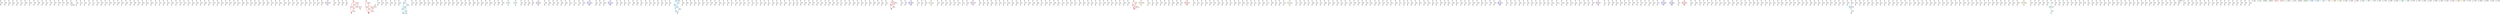 digraph {
nodesep = 0.5;
node [shape = circle, label = "", height = 0.3];
"0" [style = "filled", fillcolor = "grey"];
"1" [style = "filled", fillcolor = "grey"];
"2" [style = "filled", fillcolor = "grey"];
"3" [style = "filled", fillcolor = "grey"];
"4" [style = "filled", fillcolor = "grey"];
"5" [style = "filled", fillcolor = "grey"];
"6" [style = "filled", fillcolor = "grey"];
"7" [style = "filled", fillcolor = "grey"];
"8" [style = "filled", fillcolor = "grey"];
"9" [style = "filled", fillcolor = "grey"];
"10" [style = "filled", fillcolor = "grey"];
"11" [style = "filled", fillcolor = "grey"];
"12" [style = "filled", fillcolor = "grey"];
"13" [style = "filled", fillcolor = "grey"];
"14" [style = "filled", fillcolor = "grey"];
"15" [style = "filled", fillcolor = "grey"];
"16" [style = "filled", fillcolor = "grey"];
"17" [style = "filled", fillcolor = "grey"];
"18" [style = "filled", fillcolor = "grey"];
"19" [style = "filled", fillcolor = "grey"];
"20" [style = "filled", fillcolor = "grey"];
"21" [style = "filled", fillcolor = "grey"];
"22" [style = "filled", fillcolor = "grey"];
"23" [style = "filled", fillcolor = "grey"];
"24" [style = "filled", fillcolor = "grey"];
"25" [style = "filled", fillcolor = "grey"];
"26" [style = "filled", fillcolor = "grey"];
"27" [style = "filled", fillcolor = "grey"];
"28" [style = "filled", fillcolor = "grey"];
"29" [style = "filled", fillcolor = "grey"];
"30" [style = "filled", fillcolor = "grey"];
"31" [style = "filled", fillcolor = "grey"];
"32" [style = "filled", fillcolor = "grey"];
"33" [style = "filled", fillcolor = "grey"];
"34" [style = "filled", fillcolor = "grey"];
"35" [style = "filled", fillcolor = "grey"];
"36" [style = "filled", fillcolor = "grey"];
"37" [style = "filled", fillcolor = "grey"];
"38" [style = "filled", fillcolor = "grey"];
"39" [style = "filled", fillcolor = "grey"];
"40" [style = "filled", fillcolor = "grey"];
"41" [style = "filled", fillcolor = "grey"];
"42" [style = "filled", fillcolor = "grey"];
"43" [style = "filled", fillcolor = "grey"];
"44" [style = "filled", fillcolor = "grey"];
"45" [style = "filled", fillcolor = "grey"];
"46" [style = "filled", fillcolor = "grey"];
"47" [style = "filled", fillcolor = "grey"];
"48" [style = "filled", fillcolor = "grey"];
"49" [style = "filled", fillcolor = "grey"];
"50" [style = "filled", fillcolor = "grey"];
"51" [style = "filled", fillcolor = "grey"];
"52" [style = "filled", fillcolor = "grey"];
"53" [style = "filled", fillcolor = "grey"];
"54" [style = "filled", fillcolor = "grey"];
"55" [style = "filled", fillcolor = "grey"];
"56" [style = "filled", fillcolor = "grey"];
"57" [style = "filled", fillcolor = "grey"];
"58" [style = "filled", fillcolor = "grey"];
"59" [style = "filled", fillcolor = "grey"];
"60" [style = "filled", fillcolor = "grey"];
"61" [style = "filled", fillcolor = "grey"];
"62" [style = "filled", fillcolor = "grey"];
"63" [style = "filled", fillcolor = "grey"];
"64" [style = "filled", fillcolor = "grey"];
"65" [style = "filled", fillcolor = "grey"];
"66" [style = "filled", fillcolor = "grey"];
"67" [style = "filled", fillcolor = "grey"];
"68" [style = "filled", fillcolor = "grey"];
"69" [style = "filled", fillcolor = "grey"];
"70" [style = "filled", fillcolor = "grey"];
"71" [style = "filled", fillcolor = "grey"];
"72" [style = "filled", fillcolor = "grey"];
"73" [style = "filled", fillcolor = "grey"];
"74" [style = "filled", fillcolor = "grey"];
"75" [style = "filled", fillcolor = "grey"];
"76" [style = "filled", fillcolor = "grey"];
"77" [style = "filled", fillcolor = "grey"];
"78" [style = "filled", fillcolor = "grey"];
"79" [style = "filled", fillcolor = "grey"];
"80" [style = "filled", fillcolor = "grey"];
"81" [style = "filled", fillcolor = "grey"];
"82" [style = "filled", fillcolor = "grey"];
"83" [style = "filled", fillcolor = "grey"];
"84" [style = "filled", fillcolor = "grey"];
"85" [style = "filled", fillcolor = "grey"];
"86" [style = "filled", fillcolor = "grey"];
"87" [style = "filled", fillcolor = "grey"];
"88" [style = "filled", fillcolor = "grey"];
"89" [style = "filled", fillcolor = "grey"];
"90" [style = "filled", fillcolor = "grey"];
"91" [style = "filled", fillcolor = "grey"];
"92" [style = "filled", fillcolor = "grey"];
"93" [style = "filled", fillcolor = "grey"];
"94" [style = "filled", fillcolor = "grey"];
"95" [style = "filled", fillcolor = "grey"];
"96" [style = "filled", fillcolor = "grey"];
"97" [style = "filled", fillcolor = "grey"];
"98" [style = "filled", fillcolor = "grey"];
"99" [style = "filled", fillcolor = "grey"];
"100" [style = "filled", fillcolor = "grey"];
"101" [style = "filled", fillcolor = "grey"];
"102" [style = "filled", fillcolor = "grey"];
"103" [style = "filled", fillcolor = "grey"];
"104" [style = "filled", fillcolor = "grey"];
"105" [style = "filled", fillcolor = "grey"];
"106" [style = "filled", fillcolor = "grey"];
"107" [style = "filled", fillcolor = "grey"];
"108" [style = "filled", fillcolor = "grey"];
"109" [style = "filled", fillcolor = "grey"];
"110" [style = "filled", fillcolor = "grey"];
"111" [style = "filled", fillcolor = "grey"];
"112" [style = "filled", fillcolor = "grey"];
"113" [style = "filled", fillcolor = "grey"];
"114" [style = "filled", fillcolor = "grey"];
"115" [style = "filled", fillcolor = "grey"];
"116" [style = "filled", fillcolor = "grey"];
"117" [style = "filled", fillcolor = "grey"];
"118" [style = "filled", fillcolor = "grey"];
"119" [style = "filled", fillcolor = "grey"];
"120" [style = "filled", fillcolor = "grey"];
"121" [style = "filled", fillcolor = "grey"];
"122" [style = "filled", fillcolor = "grey"];
"123" [style = "filled", fillcolor = "grey"];
"124" [style = "filled", fillcolor = "grey"];
"125" [style = "filled", fillcolor = "grey"];
"126" [style = "filled", fillcolor = "grey"];
"127" [style = "filled", fillcolor = "grey"];
"128" [style = "filled", fillcolor = "grey"];
"129" [style = "filled", fillcolor = "grey"];
"130" [style = "filled", fillcolor = "grey"];
"131" [style = "filled", fillcolor = "grey"];
"132" [style = "filled", fillcolor = "grey"];
"133" [style = "filled", fillcolor = "grey"];
"134" [style = "filled", fillcolor = "grey"];
"135" [style = "filled", fillcolor = "grey"];
"136" [style = "filled", fillcolor = "grey"];
"137" [style = "filled", fillcolor = "grey"];
"138" [style = "filled", fillcolor = "grey"];
"139" [style = "filled", fillcolor = "grey"];
"140" [style = "filled", fillcolor = "grey"];
"141" [style = "filled", fillcolor = "grey"];
"142" [style = "filled", fillcolor = "grey"];
"143" [style = "filled", fillcolor = "grey"];
"144" [style = "filled", fillcolor = "grey"];
"145" [style = "filled", fillcolor = "grey"];
"146" [style = "filled", fillcolor = "grey"];
"147" [style = "filled", fillcolor = "grey"];
"148" [style = "filled", fillcolor = "grey"];
"149" [style = "filled", fillcolor = "grey"];
"150" [style = "filled", fillcolor = "grey"];
"151" [style = "filled", fillcolor = "grey"];
"152" [style = "filled", fillcolor = "grey"];
"153" [style = "filled", fillcolor = "grey"];
"154" [style = "filled", fillcolor = "grey"];
"155" [style = "filled", fillcolor = "grey"];
"156" [style = "filled", fillcolor = "grey"];
"157" [style = "filled", fillcolor = "grey"];
"158" [style = "filled", fillcolor = "grey"];
"159" [style = "filled", fillcolor = "grey"];
"160" [style = "filled", fillcolor = "grey"];
"161" [style = "filled", fillcolor = "grey"];
"162" [style = "filled", fillcolor = "grey"];
"163" [style = "filled", fillcolor = "grey"];
"164" [style = "filled", fillcolor = "grey"];
"165" [style = "filled", fillcolor = "grey"];
"166" [style = "filled", fillcolor = "grey"];
"167" [style = "filled", fillcolor = "grey"];
"168" [style = "filled", fillcolor = "grey"];
"169" [style = "filled", fillcolor = "grey"];
"170" [style = "filled", fillcolor = "grey"];
"171" [style = "filled", fillcolor = "grey"];
"172" [style = "filled", fillcolor = "grey"];
"173" [style = "filled", fillcolor = "grey"];
"174" [style = "filled", fillcolor = "grey"];
"175" [style = "filled", fillcolor = "grey"];
"176" [style = "filled", fillcolor = "grey"];
"177" [style = "filled", fillcolor = "grey"];
"178" [style = "filled", fillcolor = "grey"];
"179" [style = "filled", fillcolor = "grey"];
"180" [style = "filled", fillcolor = "grey"];
"181" [style = "filled", fillcolor = "grey"];
"182" [style = "filled", fillcolor = "grey"];
"183" [style = "filled", fillcolor = "grey"];
"184" [style = "filled", fillcolor = "grey"];
"185" [style = "filled", fillcolor = "grey"];
"186" [style = "filled", fillcolor = "grey"];
"187" [style = "filled", fillcolor = "grey"];
"188" [style = "filled", fillcolor = "grey"];
"189" [style = "filled", fillcolor = "grey"];
"190" [style = "filled", fillcolor = "grey"];
"191" [style = "filled", fillcolor = "grey"];
"192" [style = "filled", fillcolor = "grey"];
"193" [style = "filled", fillcolor = "grey"];
"194" [style = "filled", fillcolor = "grey"];
"195" [style = "filled", fillcolor = "grey"];
"196" [style = "filled", fillcolor = "grey"];
"197" [style = "filled", fillcolor = "grey"];
"198" [style = "filled", fillcolor = "grey"];
"199" [style = "filled", fillcolor = "grey"];
"200" [style = "filled", fillcolor = "grey"];
"201" [style = "filled", fillcolor = "grey"];
"202" [style = "filled", fillcolor = "grey"];
"203" [style = "filled", fillcolor = "grey"];
"204" [style = "filled", fillcolor = "grey"];
"205" [style = "filled", fillcolor = "grey"];
"206" [style = "filled", fillcolor = "grey"];
"207" [style = "filled", fillcolor = "grey"];
"208" [style = "filled", fillcolor = "grey"];
"209" [style = "filled", fillcolor = "grey"];
"210" [style = "filled", fillcolor = "grey"];
"211" [style = "filled", fillcolor = "grey"];
"212" [style = "filled", fillcolor = "grey"];
"213" [style = "filled", fillcolor = "grey"];
"214" [style = "filled", fillcolor = "grey"];
"215" [style = "filled", fillcolor = "grey"];
"216" [style = "filled", fillcolor = "grey"];
"217" [style = "filled", fillcolor = "grey"];
"218" [style = "filled", fillcolor = "grey"];
"219" [style = "filled", fillcolor = "grey"];
"220" [style = "filled", fillcolor = "grey"];
"221" [style = "filled", fillcolor = "grey"];
"222" [style = "filled", fillcolor = "grey"];
"223" [style = "filled", fillcolor = "grey"];
"224" [style = "filled", fillcolor = "grey"];
"225" [style = "filled", fillcolor = "grey"];
"226" [style = "filled", fillcolor = "grey"];
"227" [style = "filled", fillcolor = "grey"];
"228" [style = "filled", fillcolor = "grey"];
"229" [style = "filled", fillcolor = "grey"];
"230" [style = "filled", fillcolor = "grey"];
"231" [style = "filled", fillcolor = "grey"];
"232" [style = "filled", fillcolor = "grey"];
"233" [style = "filled", fillcolor = "grey"];
"234" [style = "filled", fillcolor = "grey"];
"235" [style = "filled", fillcolor = "grey"];
"236" [style = "filled", fillcolor = "grey"];
"237" [style = "filled", fillcolor = "grey"];
"238" [style = "filled", fillcolor = "grey"];
"239" [style = "filled", fillcolor = "grey"];
"240" [style = "filled", fillcolor = "grey"];
"241" [style = "filled", fillcolor = "grey"];
"242" [style = "filled", fillcolor = "grey"];
"243" [style = "filled", fillcolor = "grey"];
"244" [style = "filled", fillcolor = "grey"];
"245" [style = "filled", fillcolor = "grey"];
"246" [style = "filled", fillcolor = "grey"];
"247" [style = "filled", fillcolor = "grey"];
"248" [style = "filled", fillcolor = "grey"];
"249" [style = "filled", fillcolor = "grey"];
"250" [style = "filled", fillcolor = "grey"];
"251" [style = "filled", fillcolor = "grey"];
"252" [style = "filled", fillcolor = "grey"];
"253" [style = "filled", fillcolor = "grey"];
"254" [style = "filled", fillcolor = "grey"];
"255" [style = "filled", fillcolor = "grey"];
"256" [style = "filled", fillcolor = "grey"];
"257" [style = "filled", fillcolor = "grey"];
"258" [style = "filled", fillcolor = "grey"];
"259" [style = "filled", fillcolor = "grey"];
"260" [style = "filled", fillcolor = "grey"];
"261" [style = "filled", fillcolor = "grey"];
"262" [style = "filled", fillcolor = "grey"];
"263" [style = "filled", fillcolor = "grey"];
"264" [style = "filled", fillcolor = "grey"];
"265" [style = "filled", fillcolor = "grey"];
"266" [style = "filled", fillcolor = "grey"];
"267" [style = "filled", fillcolor = "grey"];
"268" [style = "filled", fillcolor = "grey"];
"269" [style = "filled", fillcolor = "grey"];
"270" [style = "filled", fillcolor = "grey"];
"271" [style = "filled", fillcolor = "grey"];
"272" [style = "filled", fillcolor = "grey"];
"273" [style = "filled", fillcolor = "grey"];
"274" [style = "filled", fillcolor = "grey"];
"275" [style = "filled", fillcolor = "grey"];
"276" [style = "filled", fillcolor = "grey"];
"277" [style = "filled", fillcolor = "grey"];
"278" [style = "filled", fillcolor = "grey"];
"279" [style = "filled", fillcolor = "grey"];
"280" [style = "filled", fillcolor = "grey"];
"281" [style = "filled", fillcolor = "grey"];
"282" [style = "filled", fillcolor = "grey"];
"283" [style = "filled", fillcolor = "grey"];
"284" [style = "filled", fillcolor = "grey"];
"285" [style = "filled", fillcolor = "grey"];
"286" [style = "filled", fillcolor = "grey"];
"287" [style = "filled", fillcolor = "grey"];
"288" [style = "filled", fillcolor = "grey"];
"289" [style = "filled", fillcolor = "grey"];
"290" [style = "filled", fillcolor = "grey"];
"291" [style = "filled", fillcolor = "grey"];
"292" [style = "filled", fillcolor = "grey"];
"293" [style = "filled", fillcolor = "grey"];
"294" [style = "filled", fillcolor = "grey"];
"295" [style = "filled", fillcolor = "grey"];
"296" [style = "filled", fillcolor = "grey"];
"297" [style = "filled", fillcolor = "grey"];
"298" [style = "filled", fillcolor = "grey"];
"299" [style = "filled", fillcolor = "grey"];
"300" [style = "filled", fillcolor = "grey"];
"301" [style = "filled", fillcolor = "grey"];
"302" [style = "filled", fillcolor = "grey"];
"303" [style = "filled", fillcolor = "grey"];
"304" [style = "filled", fillcolor = "grey"];
"305" [style = "filled", fillcolor = "grey"];
"306" [style = "filled", fillcolor = "grey"];
"307" [style = "filled", fillcolor = "grey"];
"308" [style = "filled", fillcolor = "grey"];
"309" [style = "filled", fillcolor = "grey"];
"310" [style = "filled", fillcolor = "grey"];
"311" [style = "filled", fillcolor = "grey"];
"312" [style = "filled", fillcolor = "grey"];
"313" [style = "filled", fillcolor = "grey"];
"314" [style = "filled", fillcolor = "grey"];
"315" [style = "filled", fillcolor = "grey"];
"316" [style = "filled", fillcolor = "grey"];
"317" [style = "filled", fillcolor = "grey"];
"318" [style = "filled", fillcolor = "grey"];
"319" [style = "filled", fillcolor = "grey"];
"320" [style = "filled", fillcolor = "grey"];
"321" [style = "filled", fillcolor = "grey"];
"322" [style = "filled", fillcolor = "grey"];
"323" [style = "filled", fillcolor = "grey"];
"324" [style = "filled", fillcolor = "grey"];
"325" [style = "filled", fillcolor = "grey"];
"326" [style = "filled", fillcolor = "grey"];
"327" [style = "filled", fillcolor = "grey"];
"328" [style = "filled", fillcolor = "grey"];
"329" [style = "filled", fillcolor = "grey"];
"330" [style = "filled", fillcolor = "grey"];
"331" [style = "filled", fillcolor = "grey"];
"332" [style = "filled", fillcolor = "grey"];
"333" [style = "filled", fillcolor = "grey"];
"334" [style = "filled", fillcolor = "grey"];
"335" [style = "filled", fillcolor = "grey"];
"336" [style = "filled", fillcolor = "grey"];
"337" [style = "filled", fillcolor = "grey"];
"338" [style = "filled", fillcolor = "grey"];
"339" [style = "filled", fillcolor = "grey"];
"340" [style = "filled", fillcolor = "grey"];
"341" [style = "filled", fillcolor = "grey"];
"342" [style = "filled", fillcolor = "grey"];
"343" [style = "filled", fillcolor = "grey"];
"344" [style = "filled", fillcolor = "grey"];
"345" [style = "filled", fillcolor = "grey"];
"346" [style = "filled", fillcolor = "grey"];
"347" [style = "filled", fillcolor = "grey"];
"348" [style = "filled", fillcolor = "grey"];
"349" [style = "filled", fillcolor = "grey"];
"350" [style = "filled", fillcolor = "grey"];
"351" [style = "filled", fillcolor = "grey"];
"352" [style = "filled", fillcolor = "grey"];
"353" [style = "filled", fillcolor = "grey"];
"354" [style = "filled", fillcolor = "grey"];
"355" [style = "filled", fillcolor = "grey"];
"356" [style = "filled", fillcolor = "grey"];
"357" [style = "filled", fillcolor = "grey"];
"358" [style = "filled", fillcolor = "grey"];
"359" [style = "filled", fillcolor = "grey"];
"360" [style = "filled", fillcolor = "grey"];
"361" [style = "filled", fillcolor = "grey"];
"362" [style = "filled", fillcolor = "grey"];
"363" [style = "filled", fillcolor = "grey"];
"364" [style = "filled", fillcolor = "grey"];
"365" [style = "filled", fillcolor = "grey"];
"366" [style = "filled", fillcolor = "grey"];
"367" [style = "filled", fillcolor = "grey"];
"368" [style = "filled", fillcolor = "grey"];
"369" [style = "filled", fillcolor = "grey"];
"370" [style = "filled", fillcolor = "grey"];
"371" [style = "filled", fillcolor = "grey"];
"372" [style = "filled", fillcolor = "grey"];
"373" [style = "filled", fillcolor = "grey"];
"374" [style = "filled", fillcolor = "grey"];
"375" [style = "filled", fillcolor = "grey"];
"376" [style = "filled", fillcolor = "grey"];
"377" [style = "filled", fillcolor = "grey"];
"378" [style = "filled", fillcolor = "grey"];
"379" [style = "filled", fillcolor = "grey"];
"380" [style = "filled", fillcolor = "grey"];
"381" [style = "filled", fillcolor = "grey"];
"382" [style = "filled", fillcolor = "grey"];
"383" [style = "filled", fillcolor = "grey"];
"384" [style = "filled", fillcolor = "grey"];
"385" [style = "filled", fillcolor = "grey"];
"386" [style = "filled", fillcolor = "grey"];
"387" [style = "filled", fillcolor = "grey"];
"388" [style = "filled", fillcolor = "grey"];
"389" [style = "filled", fillcolor = "grey"];
"390" [style = "filled", fillcolor = "grey"];
"391" [style = "filled", fillcolor = "grey"];
"392" [style = "filled", fillcolor = "grey"];
"393" [style = "filled", fillcolor = "grey"];
"394" [style = "filled", fillcolor = "grey"];
"395" [style = "filled", fillcolor = "grey"];
"396" [style = "filled", fillcolor = "grey"];
"397" [style = "filled", fillcolor = "grey"];
"398" [style = "filled", fillcolor = "grey"];
"399" [style = "filled", fillcolor = "grey"];
"400" [style = "filled", fillcolor = "grey"];
"401" [style = "filled", fillcolor = "grey"];
"402" [style = "filled", fillcolor = "grey"];
"403" [style = "filled", fillcolor = "grey"];
"404" [style = "filled", fillcolor = "grey"];
"405" [style = "filled", fillcolor = "grey"];
"406" [style = "filled", fillcolor = "grey"];
"407" [style = "filled", fillcolor = "grey"];
"408" [style = "filled", fillcolor = "grey"];
"409" [style = "filled", fillcolor = "grey"];
"410" [style = "filled", fillcolor = "grey"];
"411" [style = "filled", fillcolor = "grey"];
"412" [style = "filled", fillcolor = "grey"];
"413" [style = "filled", fillcolor = "grey"];
"414" [style = "filled", fillcolor = "grey"];
"415" [style = "filled", fillcolor = "grey"];
"416" [style = "filled", fillcolor = "grey"];
"417" [style = "filled", fillcolor = "grey"];
"418" [style = "filled", fillcolor = "grey"];
"419" [style = "filled", fillcolor = "grey"];
"420" [style = "filled", fillcolor = "grey"];
"421" [style = "filled", fillcolor = "grey"];
"422" [style = "filled", fillcolor = "grey"];
"423" [style = "filled", fillcolor = "grey"];
"424" [style = "filled", fillcolor = "grey"];
"425" [style = "filled", fillcolor = "grey"];
"426" [style = "filled", fillcolor = "grey"];
"427" [style = "filled", fillcolor = "grey"];
"428" [style = "filled", fillcolor = "grey"];
"429" [style = "filled", fillcolor = "grey"];
"430" [style = "filled", fillcolor = "grey"];
"431" [style = "filled", fillcolor = "grey"];
"432" [style = "filled", fillcolor = "grey"];
"433" [style = "filled", fillcolor = "grey"];
"434" [style = "filled", fillcolor = "grey"];
"435" [style = "filled", fillcolor = "grey"];
"436" [style = "filled", fillcolor = "grey"];
"437" [style = "filled", fillcolor = "grey"];
"438" [style = "filled", fillcolor = "grey"];
"439" [style = "filled", fillcolor = "grey"];
"440" [style = "filled", fillcolor = "grey"];
"441" [style = "filled", fillcolor = "grey"];
"442" [style = "filled", fillcolor = "grey"];
"443" [style = "filled", fillcolor = "grey"];
"444" [style = "filled", fillcolor = "grey"];
"445" [style = "filled", fillcolor = "grey"];
"446" [style = "filled", fillcolor = "grey"];
"447" [style = "filled", fillcolor = "grey"];
"448" [style = "filled", fillcolor = "grey"];
"449" [style = "filled", fillcolor = "grey"];
"450" [style = "filled", fillcolor = "grey"];
"451" [style = "filled", fillcolor = "grey"];
"452" [style = "filled", fillcolor = "grey"];
"453" [style = "filled", fillcolor = "grey"];
"454" [style = "filled", fillcolor = "grey"];
"455" [style = "filled", fillcolor = "grey"];
"456" [style = "filled", fillcolor = "grey"];
"457" [style = "filled", fillcolor = "grey"];
"458" [style = "filled", fillcolor = "grey"];
"459" [style = "filled", fillcolor = "grey"];
"460" [style = "filled", fillcolor = "grey"];
"461" [style = "filled", fillcolor = "grey"];
"462" [style = "filled", fillcolor = "grey"];
"463" [style = "filled", fillcolor = "grey"];
"464" [style = "filled", fillcolor = "grey"];
"465" [style = "filled", fillcolor = "grey"];
"466" [style = "filled", fillcolor = "grey"];
"467" [style = "filled", fillcolor = "grey"];
"468" [style = "filled", fillcolor = "grey"];
"469" [style = "filled", fillcolor = "grey"];
"470" [style = "filled", fillcolor = "grey"];
"471" [style = "filled", fillcolor = "grey"];
"472" [style = "filled", fillcolor = "grey"];
"473" [style = "filled", fillcolor = "grey"];
"474" [style = "filled", fillcolor = "grey"];
"475" [style = "filled", fillcolor = "grey"];
"476" [style = "filled", fillcolor = "grey"];
"477" [style = "filled", fillcolor = "grey"];
"478" [style = "filled", fillcolor = "grey"];
"479" [style = "filled", fillcolor = "grey"];
"480" [style = "filled", fillcolor = "grey"];
"481" [style = "filled", fillcolor = "grey"];
"482" [style = "filled", fillcolor = "grey"];
"483" [style = "filled", fillcolor = "grey"];
"484" [style = "filled", fillcolor = "grey"];
"485" [style = "filled", fillcolor = "grey"];
"486" [style = "filled", fillcolor = "grey"];
"487" [style = "filled", fillcolor = "grey"];
"488" [style = "filled", fillcolor = "grey"];
"489" [style = "filled", fillcolor = "grey"];
"490" [style = "filled", fillcolor = "grey"];
"491" [style = "filled", fillcolor = "grey"];
"492" [style = "filled", fillcolor = "grey"];
"493" [style = "filled", fillcolor = "grey"];
"494" [style = "filled", fillcolor = "grey"];
"495" [style = "filled", fillcolor = "grey"];
"496" [style = "filled", fillcolor = "grey"];
"497" [style = "filled", fillcolor = "grey"];
"498" [style = "filled", fillcolor = "grey"];
"499" [style = "filled", fillcolor = "grey"];
"500" [style = "filled", fillcolor = "grey"];
"501" [style = "filled", fillcolor = "grey"];
"502" [style = "filled", fillcolor = "grey"];
"503" [style = "filled", fillcolor = "grey"];
"504" [style = "filled", fillcolor = "grey"];
"505" [style = "filled", fillcolor = "grey"];
"506" [style = "filled", fillcolor = "grey"];
"507" [style = "filled", fillcolor = "grey"];
"508" [style = "filled", fillcolor = "grey"];
"509" [style = "filled", fillcolor = "grey"];
"510" [style = "filled", fillcolor = "grey"];
"511" [style = "filled", fillcolor = "grey"];
"512" [style = "filled", fillcolor = "grey"];
"513" [style = "filled", fillcolor = "grey"];
"514" [style = "filled", fillcolor = "grey"];
"515" [style = "filled", fillcolor = "grey"];
"516" [style = "filled", fillcolor = "grey"];
"517" [style = "filled", fillcolor = "grey"];
"518" [style = "filled", fillcolor = "grey"];
"519" [style = "filled", fillcolor = "grey"];
"520" [style = "filled", fillcolor = "grey"];
"521" [style = "filled", fillcolor = "grey"];
"522" [style = "filled", fillcolor = "grey"];
"523" [style = "filled", fillcolor = "grey"];
"524" [style = "filled", fillcolor = "grey"];
"525" [style = "filled", fillcolor = "grey"];
"526" [style = "filled", fillcolor = "grey"];
"527" [style = "filled", fillcolor = "grey"];
"528" [style = "filled", fillcolor = "grey"];
"529" [style = "filled", fillcolor = "grey"];
"530" [style = "filled", fillcolor = "grey"];
"531" [style = "filled", fillcolor = "grey"];
"532" [style = "filled", fillcolor = "grey"];
"533" [style = "filled", fillcolor = "grey"];
"534" [style = "filled", fillcolor = "grey"];
"535" [style = "filled", fillcolor = "grey"];
"536" [style = "filled", fillcolor = "grey"];
"537" [style = "filled", fillcolor = "grey"];
"538" [style = "filled", fillcolor = "grey"];
"539" [style = "filled", fillcolor = "grey"];
"540" [style = "filled", fillcolor = "grey"];
"541" [style = "filled", fillcolor = "grey"];
"542" [style = "filled", fillcolor = "grey"];
"543" [style = "filled", fillcolor = "grey"];
"544" [style = "filled", fillcolor = "grey"];
"545" [style = "filled", fillcolor = "grey"];
"546" [style = "filled", fillcolor = "grey"];
"547" [style = "filled", fillcolor = "grey"];
"548" [style = "filled", fillcolor = "grey"];
"549" [style = "filled", fillcolor = "grey"];
"550" [style = "filled", fillcolor = "grey"];
"551" [style = "filled", fillcolor = "grey"];
"552" [style = "filled", fillcolor = "grey"];
"553" [style = "filled", fillcolor = "grey"];
"554" [style = "filled", fillcolor = "grey"];
"555" [style = "filled", fillcolor = "grey"];
"556" [style = "filled", fillcolor = "grey"];
"557" [style = "filled", fillcolor = "grey"];
"558" [style = "filled", fillcolor = "grey"];
"559" [style = "filled", fillcolor = "grey"];
"560" [style = "filled", fillcolor = "grey"];
"561" [style = "filled", fillcolor = "grey"];
"562" [style = "filled", fillcolor = "grey"];
"563" [style = "filled", fillcolor = "grey"];
"564" [style = "filled", fillcolor = "grey"];
"565" [style = "filled", fillcolor = "grey"];
"566" [style = "filled", fillcolor = "grey"];
"567" [style = "filled", fillcolor = "grey"];
"568" [style = "filled", fillcolor = "grey"];
"569" [style = "filled", fillcolor = "grey"];
"570" [style = "filled", fillcolor = "grey"];
"571" [style = "filled", fillcolor = "grey"];
"572" [style = "filled", fillcolor = "grey"];
"573" [style = "filled", fillcolor = "grey"];
"574" [style = "filled", fillcolor = "grey"];
"575" [style = "filled", fillcolor = "grey"];
"576" [style = "filled", fillcolor = "grey"];
"577" [style = "filled", fillcolor = "grey"];
"578" [style = "filled", fillcolor = "grey"];
"579" [style = "filled", fillcolor = "grey"];
"580" [style = "filled", fillcolor = "grey"];
"581" [style = "filled", fillcolor = "grey"];
"582" [style = "filled", fillcolor = "grey"];
"583" [style = "filled", fillcolor = "grey"];
"584" [style = "filled", fillcolor = "grey"];
"585" [style = "filled", fillcolor = "grey"];
"586" [style = "filled", fillcolor = "grey"];
"587" [style = "filled", fillcolor = "grey"];
"588" [style = "filled", fillcolor = "grey"];
"589" [style = "filled", fillcolor = "grey"];
"590" [style = "filled", fillcolor = "grey"];
"591" [style = "filled", fillcolor = "grey"];
"592" [style = "filled", fillcolor = "grey"];
"593" [style = "filled", fillcolor = "grey"];
"594" [style = "filled", fillcolor = "grey"];
"595" [style = "filled", fillcolor = "grey"];
"596" [style = "filled", fillcolor = "grey"];
"597" [style = "filled", fillcolor = "grey"];
"598" [style = "filled", fillcolor = "grey"];
"599" [style = "filled", fillcolor = "grey"];
"600" [style = "filled", fillcolor = "grey"];
"601" [style = "filled", fillcolor = "grey"];
"602" [style = "filled", fillcolor = "grey"];
"603" [style = "filled", fillcolor = "grey"];
"604" [style = "filled", fillcolor = "grey"];
"605" [style = "filled", fillcolor = "grey"];
"606" [style = "filled", fillcolor = "grey"];
"607" [style = "filled", fillcolor = "grey"];
"608" [style = "filled", fillcolor = "grey"];
"609" [style = "filled", fillcolor = "grey"];
"610" [style = "filled", fillcolor = "grey"];
"611" [style = "filled", fillcolor = "grey"];
"612" [style = "filled", fillcolor = "grey"];
"613" [style = "filled", fillcolor = "grey"];
"614" [style = "filled", fillcolor = "grey"];
"615" [style = "filled", fillcolor = "grey"];
"616" [style = "filled", fillcolor = "grey"];
"617" [style = "filled", fillcolor = "grey"];
"618" [style = "filled", fillcolor = "grey"];
"619" [style = "filled", fillcolor = "grey"];
"620" [style = "filled", fillcolor = "grey"];
"621" [style = "filled", fillcolor = "grey"];
"622" [style = "filled", fillcolor = "grey"];
"623" [style = "filled", fillcolor = "grey"];
"624" [style = "filled", fillcolor = "grey"];
"625" [style = "filled", fillcolor = "grey"];
"626" [style = "filled", fillcolor = "grey"];
"627" [style = "filled", fillcolor = "grey"];
"628" [style = "filled", fillcolor = "grey"];
"629" [style = "filled", fillcolor = "grey"];
"630" [style = "filled", fillcolor = "grey"];
"631" [style = "filled", fillcolor = "grey"];
"632" [style = "filled", fillcolor = "grey"];
"633" [style = "filled", fillcolor = "grey"];
"634" [style = "filled", fillcolor = "grey"];
"635" [style = "filled", fillcolor = "grey"];
"636" [style = "filled", fillcolor = "grey"];
"637" [style = "filled", fillcolor = "grey"];
"638" [style = "filled", fillcolor = "grey"];
"639" [style = "filled", fillcolor = "grey"];
"640" [style = "filled", fillcolor = "grey"];
"641" [style = "filled", fillcolor = "grey"];
"642" [style = "filled", fillcolor = "grey"];
"643" [style = "filled", fillcolor = "grey"];
"644" [style = "filled", fillcolor = "grey"];
"645" [style = "filled", fillcolor = "grey"];
"646" [style = "filled", fillcolor = "grey"];
"647" [style = "filled", fillcolor = "grey"];
"648" [style = "filled", fillcolor = "grey"];
"649" [style = "filled", fillcolor = "grey"];
"650" [style = "filled", fillcolor = "grey"];
"651" [style = "filled", fillcolor = "grey"];
"652" [style = "filled", fillcolor = "grey"];
"653" [style = "filled", fillcolor = "grey"];
"654" [style = "filled", fillcolor = "grey"];
"655" [style = "filled", fillcolor = "grey"];
"656" [style = "filled", fillcolor = "grey"];
"657" [style = "filled", fillcolor = "grey"];
"658" [style = "filled", fillcolor = "grey"];
"659" [style = "filled", fillcolor = "grey"];
"660" [style = "filled", fillcolor = "grey"];
"661" [style = "filled", fillcolor = "grey"];
"662" [style = "filled", fillcolor = "grey"];
"663" [style = "filled", fillcolor = "grey"];
"664" [style = "filled", fillcolor = "grey"];
"665" [style = "filled", fillcolor = "grey"];
"666" [style = "filled", fillcolor = "grey"];
"667" [style = "filled", fillcolor = "grey"];
"668" [style = "filled", fillcolor = "grey"];
"669" [style = "filled", fillcolor = "grey"];
"670" [style = "filled", fillcolor = "grey"];
"671" [style = "filled", fillcolor = "grey"];
"672" [style = "filled", fillcolor = "grey"];
"673" [style = "filled", fillcolor = "grey"];
"674" [style = "filled", fillcolor = "grey"];
"675" [style = "filled", fillcolor = "grey"];
"676" [style = "filled", fillcolor = "grey"];
"677" [style = "filled", fillcolor = "grey"];
"678" [style = "filled", fillcolor = "grey"];
"679" [style = "filled", fillcolor = "grey"];
"680" [style = "filled", fillcolor = "grey"];
"681" [style = "filled", fillcolor = "grey"];
"682" [style = "filled", fillcolor = "grey"];
"683" [style = "filled", fillcolor = "grey"];
"684" [style = "filled", fillcolor = "grey"];
"685" [style = "filled", fillcolor = "grey"];
"686" [style = "filled", fillcolor = "grey"];
"687" [style = "filled", fillcolor = "grey"];
"688" [style = "filled", fillcolor = "grey"];
"689" [style = "filled", fillcolor = "grey"];
"690" [style = "filled", fillcolor = "grey"];
"691" [style = "filled", fillcolor = "grey"];
"692" [style = "filled", fillcolor = "grey"];
"693" [style = "filled", fillcolor = "grey"];
"694" [style = "filled", fillcolor = "grey"];
"695" [style = "filled", fillcolor = "grey"];
"696" [style = "filled", fillcolor = "grey"];
"697" [style = "filled", fillcolor = "grey"];
"698" [style = "filled", fillcolor = "grey"];
"699" [style = "filled", fillcolor = "grey"];
"700" [style = "filled", fillcolor = "grey"];
"701" [style = "filled", fillcolor = "grey"];
"702" [style = "filled", fillcolor = "grey"];
"703" [style = "filled", fillcolor = "grey"];
"704" [style = "filled", fillcolor = "grey"];
"705" [style = "filled", fillcolor = "grey"];
"706" [style = "filled", fillcolor = "grey"];
"707" [style = "filled", fillcolor = "grey"];
"708" [style = "filled", fillcolor = "grey"];
"709" [style = "filled", fillcolor = "grey"];
"710" [style = "filled", fillcolor = "grey"];
"711" [style = "filled", fillcolor = "grey"];
"712" [style = "filled", fillcolor = "grey"];
"713" [style = "filled", fillcolor = "grey"];
"714" [style = "filled", fillcolor = "grey"];
"715" [style = "filled", fillcolor = "grey"];
"716" [style = "filled", fillcolor = "grey"];
"717" [style = "filled", fillcolor = "grey"];
"718" [style = "filled", fillcolor = "grey"];
"719" [style = "filled", fillcolor = "grey"];
"720" [style = "filled", fillcolor = "grey"];
"721" [style = "filled", fillcolor = "grey"];
"722" [style = "filled", fillcolor = "grey"];
"723" [style = "filled", fillcolor = "grey"];
"724" [style = "filled", fillcolor = "grey"];
"725" [style = "filled", fillcolor = "grey"];
"726" [style = "filled", fillcolor = "grey"];
"727" [style = "filled", fillcolor = "grey"];
"728" [style = "filled", fillcolor = "grey"];
"729" [style = "filled", fillcolor = "grey"];
"730" [style = "filled", fillcolor = "grey"];
"731" [style = "filled", fillcolor = "grey"];
"732" [style = "filled", fillcolor = "grey"];
"733" [style = "filled", fillcolor = "grey"];
"734" [style = "filled", fillcolor = "grey"];
"735" [style = "filled", fillcolor = "grey"];
"736" [style = "filled", fillcolor = "grey"];
"737" [style = "filled", fillcolor = "grey"];
"738" [style = "filled", fillcolor = "grey"];
"739" [style = "filled", fillcolor = "grey"];
"740" [style = "filled", fillcolor = "grey"];
"741" [style = "filled", fillcolor = "grey"];
"742" [style = "filled", fillcolor = "grey"];
"743" [style = "filled", fillcolor = "grey"];
"744" [style = "filled", fillcolor = "grey"];
"745" [style = "filled", fillcolor = "grey"];
"746" [style = "filled", fillcolor = "grey"];
"747" [style = "filled", fillcolor = "grey"];
"748" [style = "filled", fillcolor = "grey"];
"749" [style = "filled", fillcolor = "grey"];
"750" [style = "filled", fillcolor = "grey"];
"751" [style = "filled", fillcolor = "grey"];
"752" [style = "filled", fillcolor = "grey"];
"753" [style = "filled", fillcolor = "grey"];
"754" [style = "filled", fillcolor = "grey"];
"755" [style = "filled", fillcolor = "grey"];
"756" [style = "filled", fillcolor = "grey"];
"757" [style = "filled", fillcolor = "grey"];
"758" [style = "filled", fillcolor = "grey"];
"759" [style = "filled", fillcolor = "grey"];
"760" [style = "filled", fillcolor = "grey"];
"761" [style = "filled", fillcolor = "grey"];
"762" [style = "filled", fillcolor = "grey"];
"763" [style = "filled", fillcolor = "grey"];
"764" [style = "filled", fillcolor = "grey"];
"765" [style = "filled", fillcolor = "grey"];
"766" [style = "filled", fillcolor = "grey"];
"767" [style = "filled", fillcolor = "grey"];
"768" [style = "filled", fillcolor = "grey"];
"769" [style = "filled", fillcolor = "grey"];
"770" [style = "filled", fillcolor = "grey"];
"771" [style = "filled", fillcolor = "grey"];
"772" [style = "filled", fillcolor = "grey"];
"773" [style = "filled", fillcolor = "grey"];
"774" [style = "filled", fillcolor = "grey"];
"775" [style = "filled", fillcolor = "grey"];
"776" [style = "filled", fillcolor = "grey"];
"777" [style = "filled", fillcolor = "grey"];
"778" [style = "filled", fillcolor = "grey"];
"779" [style = "filled", fillcolor = "grey"];
"780" [style = "filled", fillcolor = "grey"];
"781" [style = "filled", fillcolor = "grey"];
"782" [style = "filled", fillcolor = "grey"];
"783" [style = "filled", fillcolor = "grey"];
"784" [style = "filled", fillcolor = "grey"];
"785" [style = "filled", fillcolor = "grey"];
"786" [style = "filled", fillcolor = "grey"];
"787" [style = "filled", fillcolor = "grey"];
"788" [style = "filled", fillcolor = "grey"];
"789" [style = "filled", fillcolor = "grey"];
"790" [style = "filled", fillcolor = "grey"];
"791" [style = "filled", fillcolor = "grey"];
"792" [style = "filled", fillcolor = "grey"];
"793" [style = "filled", fillcolor = "grey"];
"794" [style = "filled", fillcolor = "grey"];
"795" [style = "filled", fillcolor = "grey"];
"796" [style = "filled", fillcolor = "grey"];
"797" [style = "filled", fillcolor = "grey"];
"798" [style = "filled", fillcolor = "grey"];
"799" [style = "filled", fillcolor = "grey"];
"800" [style = "filled", fillcolor = "grey"];
"801" [style = "filled", fillcolor = "grey"];
"802" [style = "filled", fillcolor = "grey"];
"803" [style = "filled", fillcolor = "grey"];
"804" [style = "filled", fillcolor = "grey"];
"805" [style = "filled", fillcolor = "grey"];
"806" [style = "filled", fillcolor = "grey"];
"807" [style = "filled", fillcolor = "grey"];
"808" [style = "filled", fillcolor = "grey"];
"809" [style = "filled", fillcolor = "grey"];
"810" [style = "filled", fillcolor = "grey"];
"811" [style = "filled", fillcolor = "grey"];
"812" [style = "filled", fillcolor = "grey"];
"813" [style = "filled", fillcolor = "grey"];
"814" [style = "filled", fillcolor = "grey"];
"815" [style = "filled", fillcolor = "grey"];
"816" [style = "filled", fillcolor = "grey"];
"817" [style = "filled", fillcolor = "grey"];
"818" [style = "filled", fillcolor = "grey"];
"819" [style = "filled", fillcolor = "grey"];
"820" [style = "filled", fillcolor = "grey"];
"821" [style = "filled", fillcolor = "grey"];
"822" [style = "filled", fillcolor = "grey"];
"823" [style = "filled", fillcolor = "grey"];
"824" [style = "filled", fillcolor = "grey"];
"825" [style = "filled", fillcolor = "grey"];
"826" [style = "filled", fillcolor = "grey"];
"827" [style = "filled", fillcolor = "grey"];
"828" [style = "filled", fillcolor = "grey"];
"829" [style = "filled", fillcolor = "grey"];
"830" [style = "filled", fillcolor = "grey"];
"831" [style = "filled", fillcolor = "grey"];
"832" [style = "filled", fillcolor = "grey"];
"833" [style = "filled", fillcolor = "grey"];
"834" [style = "filled", fillcolor = "grey"];
"835" [style = "filled", fillcolor = "grey"];
"836" [style = "filled", fillcolor = "grey"];
"837" [style = "filled", fillcolor = "grey"];
"838" [style = "filled", fillcolor = "grey"];
"839" [style = "filled", fillcolor = "grey"];
"840" [style = "filled", fillcolor = "grey"];
"841" [style = "filled", fillcolor = "grey"];
"842" [style = "filled", fillcolor = "grey"];
"843" [style = "filled", fillcolor = "grey"];
"844" [style = "filled", fillcolor = "grey"];
"845" [style = "filled", fillcolor = "grey"];
"846" [style = "filled", fillcolor = "grey"];
"847" [style = "filled", fillcolor = "grey"];
"848" [style = "filled", fillcolor = "grey"];
"849" [style = "filled", fillcolor = "grey"];
"850" [style = "filled", fillcolor = "grey"];
"851" [style = "filled", fillcolor = "grey"];
"852" [style = "filled", fillcolor = "grey"];
"853" [style = "filled", fillcolor = "grey"];
"854" [style = "filled", fillcolor = "grey"];
"855" [style = "filled", fillcolor = "grey"];
"856" [style = "filled", fillcolor = "grey"];
"857" [style = "filled", fillcolor = "grey"];
"858" [style = "filled", fillcolor = "grey"];
"859" [style = "filled", fillcolor = "grey"];
"860" [style = "filled", fillcolor = "grey"];
"861" [style = "filled", fillcolor = "grey"];
"862" [style = "filled", fillcolor = "grey"];
"863" [style = "filled", fillcolor = "grey"];
"864" [style = "filled", fillcolor = "grey"];
"865" [style = "filled", fillcolor = "grey"];
"866" [style = "filled", fillcolor = "grey"];
"867" [style = "filled", fillcolor = "grey"];
"868" [style = "filled", fillcolor = "grey"];
"869" [style = "filled", fillcolor = "grey"];
"870" [style = "filled", fillcolor = "grey"];
"871" [style = "filled", fillcolor = "grey"];
"872" [style = "filled", fillcolor = "grey"];
"873" [style = "filled", fillcolor = "grey"];
"874" [style = "filled", fillcolor = "grey"];
"875" [style = "filled", fillcolor = "grey"];
"876" [style = "filled", fillcolor = "grey"];
"877" [style = "filled", fillcolor = "grey"];
"878" [style = "filled", fillcolor = "grey"];
"879" [style = "filled", fillcolor = "grey"];
"880" [style = "filled", fillcolor = "grey"];
"881" [style = "filled", fillcolor = "grey"];
"882" [style = "filled", fillcolor = "grey"];
"883" [style = "filled", fillcolor = "grey"];
"884" [style = "filled", fillcolor = "grey"];
"885" [style = "filled", fillcolor = "grey"];
"886" [style = "filled", fillcolor = "grey"];
"887" [style = "filled", fillcolor = "grey"];
"888" [style = "filled", fillcolor = "grey"];
"889" [style = "filled", fillcolor = "grey"];
"890" [style = "filled", fillcolor = "grey"];
"891" [style = "filled", fillcolor = "grey"];
"892" [style = "filled", fillcolor = "grey"];
"893" [style = "filled", fillcolor = "grey"];
"894" [style = "filled", fillcolor = "grey"];
"895" [style = "filled", fillcolor = "grey"];
"896" [style = "filled", fillcolor = "grey"];
"897" [style = "filled", fillcolor = "grey"];
"898" [style = "filled", fillcolor = "grey"];
"899" [style = "filled", fillcolor = "grey"];
"900" [style = "filled", fillcolor = "grey"];
"901" [style = "filled", fillcolor = "grey"];
"902" [style = "filled", fillcolor = "grey"];
"903" [style = "filled", fillcolor = "grey"];
"904" [style = "filled", fillcolor = "grey"];
"905" [style = "filled", fillcolor = "grey"];
"906" [style = "filled", fillcolor = "grey"];
"907" [style = "filled", fillcolor = "grey"];
"908" [style = "filled", fillcolor = "grey"];
"909" [style = "filled", fillcolor = "grey"];
"910" [style = "filled", fillcolor = "grey"];
"911" [style = "filled", fillcolor = "grey"];
"912" [style = "filled", fillcolor = "grey"];
"913" [style = "filled", fillcolor = "grey"];
"914" [style = "filled", fillcolor = "grey"];
"915" [style = "filled", fillcolor = "grey"];
"916" [style = "filled", fillcolor = "grey"];
"917" [style = "filled", fillcolor = "grey"];
"918" [style = "filled", fillcolor = "grey"];
"919" [style = "filled", fillcolor = "grey"];
"920" [style = "filled", fillcolor = "grey"];
"921" [style = "filled", fillcolor = "grey"];
"922" [style = "filled", fillcolor = "grey"];
"923" [style = "filled", fillcolor = "grey"];
"924" [style = "filled", fillcolor = "grey"];
"925" [style = "filled", fillcolor = "grey"];
"926" [style = "filled", fillcolor = "grey"];
"927" [style = "filled", fillcolor = "grey"];
"928" [style = "filled", fillcolor = "grey"];
"929" [style = "filled", fillcolor = "grey"];
"930" [style = "filled", fillcolor = "grey"];
"931" [style = "filled", fillcolor = "grey"];
"932" [style = "filled", fillcolor = "grey"];
"933" [style = "filled", fillcolor = "grey"];
"934" [style = "filled", fillcolor = "grey"];
"935" [style = "filled", fillcolor = "grey"];
"936" [style = "filled", fillcolor = "grey"];
"937" [style = "filled", fillcolor = "grey"];
"938" [style = "filled", fillcolor = "grey"];
"939" [style = "filled", fillcolor = "grey"];
"940" [style = "filled", fillcolor = "grey"];
"941" [style = "filled", fillcolor = "grey"];
"942" [style = "filled", fillcolor = "grey"];
"943" [style = "filled", fillcolor = "grey"];
"944" [style = "filled", fillcolor = "grey"];
"945" [style = "filled", fillcolor = "grey"];
"946" [style = "filled", fillcolor = "grey"];
"947" [style = "filled", fillcolor = "grey"];
"948" [style = "filled", fillcolor = "grey"];
"949" [style = "filled", fillcolor = "grey"];
"950" [style = "filled", fillcolor = "grey"];
"951" [style = "filled", fillcolor = "grey"];
"952" [style = "filled", fillcolor = "grey"];
"953" [style = "filled", fillcolor = "grey"];
"954" [style = "filled", fillcolor = "grey"];
"955" [style = "filled", fillcolor = "grey"];
"956" [style = "filled", fillcolor = "grey"];
"957" [style = "filled", fillcolor = "grey"];
"958" [style = "filled", fillcolor = "grey"];
"959" [style = "filled", fillcolor = "grey"];
"960" [style = "filled", fillcolor = "grey"];
"961" [style = "filled", fillcolor = "grey"];
"962" [style = "filled", fillcolor = "grey"];
"963" [style = "filled", fillcolor = "grey"];
"964" [style = "filled", fillcolor = "grey"];
"965" [style = "filled", fillcolor = "grey"];
"966" [style = "filled", fillcolor = "grey"];
"967" [style = "filled", fillcolor = "grey"];
"968" [style = "filled", fillcolor = "grey"];
"969" [style = "filled", fillcolor = "grey"];
"970" [style = "filled", fillcolor = "grey"];
"971" [style = "filled", fillcolor = "grey"];
"972" [style = "filled", fillcolor = "grey"];
"973" [style = "filled", fillcolor = "grey"];
"974" [style = "filled", fillcolor = "grey"];
"975" [style = "filled", fillcolor = "grey"];
"976" [style = "filled", fillcolor = "grey"];
"977" [style = "filled", fillcolor = "grey"];
"978" [style = "filled", fillcolor = "grey"];
"979" [style = "filled", fillcolor = "grey"];
"980" [style = "filled", fillcolor = "grey"];
"981" [style = "filled", fillcolor = "grey"];
"982" [style = "filled", fillcolor = "grey"];
"983" [style = "filled", fillcolor = "grey"];
"984" [style = "filled", fillcolor = "grey"];
"985" [style = "filled", fillcolor = "grey"];
"986" [style = "filled", fillcolor = "grey"];
"987" [style = "filled", fillcolor = "grey"];
"988" [style = "filled", fillcolor = "grey"];
"989" [style = "filled", fillcolor = "grey"];
"990" [style = "filled", fillcolor = "grey"];
"991" [style = "filled", fillcolor = "grey"];
"992" [style = "filled", fillcolor = "grey"];
"993" [style = "filled", fillcolor = "grey"];
"994" [style = "filled", fillcolor = "grey"];
"995" [style = "filled", fillcolor = "grey"];
"996" [style = "filled", fillcolor = "grey"];
"997" [style = "filled", fillcolor = "grey"];
"998" [style = "filled", fillcolor = "grey"];
"999" [style = "filled", fillcolor = "grey"];
"1000" [style = "filled", fillcolor = "grey"];
"1001" [style = "filled", fillcolor = "grey"];
"1002" [style = "filled", fillcolor = "grey"];
"1003" [style = "filled", fillcolor = "grey"];
"1004" [style = "filled", fillcolor = "grey"];
"1005" [style = "filled", fillcolor = "grey"];
"1006" [style = "filled", fillcolor = "grey"];
"1007" [style = "filled", fillcolor = "grey"];
"1008" [style = "filled", fillcolor = "grey"];
"1009" [style = "filled", fillcolor = "grey"];
"1010" [style = "filled", fillcolor = "grey"];
"1011" [style = "filled", fillcolor = "grey"];
"1012" [style = "filled", fillcolor = "grey"];
"1013" [style = "filled", fillcolor = "grey"];
"1014" [style = "filled", fillcolor = "grey"];
"1015" [style = "filled", fillcolor = "grey"];
"1016" [style = "filled", fillcolor = "grey"];
"1017" [style = "filled", fillcolor = "grey"];
"1018" [style = "filled", fillcolor = "grey"];
"1019" [style = "filled", fillcolor = "grey"];
"1020" [style = "filled", fillcolor = "grey"];
"1021" [style = "filled", fillcolor = "grey"];
"1022" [style = "filled", fillcolor = "grey"];
"1023" [style = "filled", fillcolor = "grey"];
"1024" [style = "filled", fillcolor = "grey"];
"1025" [style = "filled", fillcolor = "grey"];
"1026" [style = "filled", fillcolor = "grey"];
"1027" [style = "filled", fillcolor = "grey"];
"1028" [style = "filled", fillcolor = "grey"];
"1029" [style = "filled", fillcolor = "grey"];
"1030" [style = "filled", fillcolor = "grey"];
"1031" [style = "filled", fillcolor = "grey"];
"1032" [style = "filled", fillcolor = "grey"];
"1033" [style = "filled", fillcolor = "grey"];
"1034" [style = "filled", fillcolor = "grey"];
"1035" [style = "filled", fillcolor = "grey"];
"949" -> "577" [label = "id 1\l15k 3x", color = "black"] ;
"373" -> "362" [label = "id -1\l15k 3x", color = "black"] ;
"107" -> "406" [label = "id 2\l11k 5x", color = "black"] ;
"310" -> "721" [label = "id -2\l11k 5x", color = "black"] ;
"724" -> "727" [label = "id 3\l1.5k 9x", color = "black"] ;
"730" -> "733" [label = "id -3\l1.5k 9x", color = "black"] ;
"1036" -> "1036" [label = "id 4\l39k 3x", color = "black"] ;
"1037" -> "1037" [label = "id -4\l39k 3x", color = "black"] ;
"463" -> "342" [label = "id 5\l28k 3x", color = "black"] ;
"465" -> "340" [label = "id -5\l28k 3x", color = "black"] ;
"459" -> "562" [label = "id 6\l3.7k 7x", color = "black"] ;
"539" -> "375" [label = "id -6\l3.7k 7x", color = "black"] ;
"223" -> "418" [label = "id 7\l3.2k 4x", color = "black"] ;
"331" -> "441" [label = "id -7\l3.2k 4x", color = "black"] ;
"213" -> "336" [label = "id 8\l1.3k 4x", color = "black"] ;
"203" -> "429" [label = "id -8\l1.3k 4x", color = "black"] ;
"252" -> "462" [label = "id 9\l12k 7x", color = "black"] ;
"386" -> "369" [label = "id -9\l12k 7x", color = "black"] ;
"383" -> "408" [label = "id 10\l1.7k 5x", color = "black"] ;
"288" -> "320" [label = "id -10\l1.7k 5x", color = "black"] ;
"402" -> "468" [label = "id 11\l1.0k 3x", color = "darkolivegreen3" , penwidth = 3] ;
"281" -> "404" [label = "id -11\l1.0k 3x", color = "darkolivegreen3" , penwidth = 3] ;
"402" -> "468" [label = "id 12\l1.6k 6x", color = "darkolivegreen3" , penwidth = 3] ;
"281" -> "404" [label = "id -12\l1.6k 6x", color = "darkolivegreen3" , penwidth = 3] ;
"472" -> "464" [label = "id 13\l5k 3x", color = "black"] ;
"524" -> "466" [label = "id -13\l5k 3x", color = "black"] ;
"374" -> "467" [label = "id 14\l10k 3x", color = "black"] ;
"528" -> "361" [label = "id -14\l10k 3x", color = "black"] ;
"1011" -> "322" [label = "id 15\l16k 12x", color = "black"] ;
"967" -> "598" [label = "id -15\l16k 12x", color = "black"] ;
"553" -> "907" [label = "id 16\l39k 3x", color = "black"] ;
"556" -> "910" [label = "id -16\l39k 3x", color = "black"] ;
"517" -> "25" [label = "id 17\l27k 3x", color = "black"] ;
"24" -> "519" [label = "id -17\l27k 3x", color = "black"] ;
"570" -> "915" [label = "id 18\l11k 3x", color = "black"] ;
"491" -> "918" [label = "id -18\l11k 3x", color = "black"] ;
"305" -> "926" [label = "id 19\l37k 4x", color = "black"] ;
"298" -> "923" [label = "id -19\l37k 4x", color = "black"] ;
"354" -> "400" [label = "id 20\l1.8k 3x", color = "black"] ;
"327" -> "495" [label = "id -20\l1.8k 3x", color = "black"] ;
"489" -> "574" [label = "id 21\l14k 3x", color = "black"] ;
"436" -> "931" [label = "id -21\l14k 3x", color = "black"] ;
"292" -> "933" [label = "id 22\l22k 3x", color = "black"] ;
"266" -> "935" [label = "id -22\l22k 3x", color = "black"] ;
"457" -> "937" [label = "id 23\l2.6k 15x", color = "black"] ;
"287" -> "939" [label = "id -23\l2.6k 15x", color = "black"] ;
"382" -> "941" [label = "id 24\l6k 3x", color = "black"] ;
"279" -> "943" [label = "id -24\l6k 3x", color = "black"] ;
"277" -> "332" [label = "id -25\l16k 9x", color = "blue" , penwidth = 3] ;
"540" -> "510" [label = "id 25\l16k 9x", color = "blue" , penwidth = 3] ;
"277" -> "332" [label = "id -26\l15k 10x", color = "blue" , penwidth = 3] ;
"540" -> "510" [label = "id 26\l15k 10x", color = "blue" , penwidth = 3] ;
"972" -> "315" [label = "id 27\l21k 24x", color = "black"] ;
"1020" -> "23" [label = "id -27\l21k 24x", color = "black"] ;
"271" -> "112" [label = "id 28\l9k 18x", color = "black"] ;
"965" -> "1026" [label = "id -28\l9k 18x", color = "black"] ;
"168" -> "389" [label = "id 29\l9k 10x", color = "black"] ;
"164" -> "409" [label = "id -29\l9k 10x", color = "black"] ;
"633" -> "301" [label = "id 30\l12k 8x", color = "black"] ;
"637" -> "422" [label = "id -30\l12k 8x", color = "black"] ;
"393" -> "444" [label = "id 31\l6k 5x", color = "black"] ;
"649" -> "334" [label = "id -31\l6k 5x", color = "black"] ;
"270" -> "268" [label = "id 32\l17k 3x", color = "black"] ;
"474" -> "427" [label = "id -32\l17k 3x", color = "black"] ;
"476" -> "451" [label = "id 33\l13k 3x", color = "black"] ;
"619" -> "621" [label = "id -33\l13k 3x", color = "black"] ;
"22" -> "626" [label = "id 34\l17k 3x", color = "black"] ;
"629" -> "21" [label = "id -34\l17k 3x", color = "black"] ;
"479" -> "635" [label = "id 35\l6k 6x", color = "black"] ;
"639" -> "498" [label = "id -35\l6k 6x", color = "black"] ;
"643" -> "647" [label = "id 36\l14k 3x", color = "black"] ;
"651" -> "655" [label = "id -36\l14k 3x", color = "black"] ;
"657" -> "661" [label = "id 37\l12k 4x", color = "black"] ;
"350" -> "663" [label = "id -37\l12k 4x", color = "black"] ;
"665" -> "668" [label = "id 38\l2.5k 3x", color = "black"] ;
"484" -> "670" [label = "id -38\l2.5k 3x", color = "black"] ;
"486" -> "500" [label = "id 39\l34k 13x", color = "black"] ;
"508" -> "471" [label = "id -39\l34k 13x", color = "black"] ;
"341" -> "1038" [label = "id 40\l1.3k 4x", color = "red" , penwidth = 3] ;
"1039" -> "461" [label = "id -40\l1.3k 4x", color = "red" , penwidth = 3] ;
"341" -> "1038" [label = "id 41\l1.3k 10x", color = "red" , penwidth = 3] ;
"1039" -> "461" [label = "id -41\l1.3k 10x", color = "red" , penwidth = 3] ;
"341" -> "272" [label = "id 42\l26k 4x", color = "red" , penwidth = 3] ;
"346" -> "461" [label = "id -42\l26k 4x", color = "red" , penwidth = 3] ;
"1038" -> "272" [label = "id 43\l22k 4x", color = "red" , penwidth = 3] ;
"346" -> "1039" [label = "id -43\l22k 4x", color = "red" , penwidth = 3] ;
"379" -> "161" [label = "id -44\l2.3k 5x", color = "blue" , penwidth = 3] ;
"432" -> "156" [label = "id 44\l2.3k 5x", color = "blue" , penwidth = 3] ;
"379" -> "161" [label = "id -45\l2.5k 6x", color = "blue" , penwidth = 3] ;
"432" -> "156" [label = "id 45\l2.5k 6x", color = "blue" , penwidth = 3] ;
"511" -> "512" [label = "id 46\l1.2k 3x", color = "black"] ;
"513" -> "514" [label = "id -46\l1.2k 3x", color = "black"] ;
"515" -> "518" [label = "id 47\l1.4k 9x", color = "black"] ;
"520" -> "521" [label = "id -47\l1.4k 9x", color = "black"] ;
"360" -> "522" [label = "id 48\l14k 4x", color = "black"] ;
"523" -> "525" [label = "id -48\l14k 4x", color = "black"] ;
"526" -> "973" [label = "id 49\l22k 4x", color = "black"] ;
"527" -> "975" [label = "id -49\l22k 4x", color = "black"] ;
"529" -> "977" [label = "id 50\l15k 5x", color = "black"] ;
"530" -> "979" [label = "id -50\l15k 5x", color = "black"] ;
"531" -> "981" [label = "id 51\l29k 3x", color = "black"] ;
"532" -> "384" [label = "id -51\l29k 3x", color = "black"] ;
"296" -> "983" [label = "id 52\l9k 8x", color = "black"] ;
"293" -> "534" [label = "id -52\l9k 8x", color = "black"] ;
"535" -> "175" [label = "id 53\l17k 7x", color = "black"] ;
"407" -> "506" [label = "id -53\l17k 7x", color = "black"] ;
"132" -> "396" [label = "id 54\l7k 3x", color = "black"] ;
"347" -> "246" [label = "id -54\l7k 3x", color = "black"] ;
"559" -> "170" [label = "id 55\l12k 11x", color = "black"] ;
"567" -> "166" [label = "id -55\l12k 11x", color = "black"] ;
"380" -> "162" [label = "id 56\l6k 9x", color = "black"] ;
"433" -> "157" [label = "id -56\l6k 9x", color = "black"] ;
"573" -> "152" [label = "id 57\l1.1k 70x", color = "black"] ;
"501" -> "390" [label = "id -57\l1.1k 70x", color = "black"] ;
"1030" -> "3" [label = "id 58\l9k 18x", color = "black"] ;
"2" -> "609" [label = "id -58\l9k 18x", color = "black"] ;
"425" -> "295" [label = "id 59\l1.9k 16x", color = "black"] ;
"448" -> "558" [label = "id -59\l1.9k 16x", color = "black"] ;
"159" -> "566" [label = "id 60\l3.0k 97x", color = "black"] ;
"154" -> "568" [label = "id -60\l3.0k 97x", color = "black"] ;
"150" -> "572" [label = "id 61\l2.7k 36x", color = "black"] ;
"538" -> "606" [label = "id -61\l2.7k 36x", color = "black"] ;
"330" -> "345" [label = "id 62\l14k 7x", color = "black"] ;
"275" -> "257" [label = "id -62\l14k 7x", color = "black"] ;
"615" -> "482" [label = "id 63\l6k 3x", color = "black"] ;
"280" -> "391" [label = "id -63\l6k 3x", color = "black"] ;
"483" -> "250" [label = "id 64\l41k 7x", color = "black"] ;
"249" -> "669" [label = "id -64\l41k 7x", color = "black"] ;
"1040" -> "1040" [label = "id 65\l29k 1x", color = "darkgreen" , penwidth = 3] ;
"1041" -> "1041" [label = "id -65\l29k 1x", color = "darkgreen" , penwidth = 3] ;
"323" -> "875" [label = "id 66\l4.2k 4x", color = "black"] ;
"319" -> "244" [label = "id -66\l4.2k 4x", color = "black"] ;
"861" -> "864" [label = "id 67\l11k 4x", color = "black"] ;
"868" -> "871" [label = "id -67\l11k 4x", color = "black"] ;
"20" -> "1042" [label = "id 68\l35k 5x", color = "black"] ;
"1043" -> "930" [label = "id -68\l35k 5x", color = "black"] ;
"242" -> "303" [label = "id 69\l11k 4x", color = "black"] ;
"241" -> "311" [label = "id -69\l11k 4x", color = "black"] ;
"1042" -> "1042" [label = "id 70\l31k 2x", color = "darkgreen" , penwidth = 3] ;
"1043" -> "1043" [label = "id -70\l31k 2x", color = "darkgreen" , penwidth = 3] ;
"1044" -> "1044" [label = "id 71\l1.1k 3x", color = "red" , penwidth = 3] ;
"1045" -> "1045" [label = "id -71\l1.1k 3x", color = "red" , penwidth = 3] ;
"904" -> "236" [label = "id 72\l9k 4x", color = "black"] ;
"906" -> "234" [label = "id -72\l9k 4x", color = "black"] ;
"909" -> "232" [label = "id 73\l14k 3x", color = "black"] ;
"912" -> "230" [label = "id -73\l14k 3x", color = "black"] ;
"324" -> "228" [label = "id 74\l15k 3x", color = "black"] ;
"914" -> "221" [label = "id -74\l15k 3x", color = "black"] ;
"917" -> "355" [label = "id 75\l6k 3x", color = "black"] ;
"920" -> "329" [label = "id -75\l6k 3x", color = "black"] ;
"922" -> "339" [label = "id 76\l13k 3x", color = "black"] ;
"399" -> "201" [label = "id -76\l13k 3x", color = "black"] ;
"494" -> "198" [label = "id 77\l3.2k 3x", color = "black"] ;
"925" -> "196" [label = "id -77\l3.2k 3x", color = "black"] ;
"928" -> "189" [label = "id 78\l3.4k 7x", color = "black"] ;
"480" -> "496" [label = "id -78\l3.4k 7x", color = "black"] ;
"188" -> "187" [label = "id 79\l10k 4x", color = "black"] ;
"186" -> "256" [label = "id -79\l10k 4x", color = "black"] ;
"185" -> "184" [label = "id 80\l10k 3x", color = "black"] ;
"183" -> "182" [label = "id -80\l10k 3x", color = "black"] ;
"180" -> "179" [label = "id 81\l6k 3x", color = "black"] ;
"177" -> "176" [label = "id -81\l6k 3x", color = "black"] ;
"174" -> "173" [label = "id 82\l15k 3x", color = "black"] ;
"172" -> "316" [label = "id -82\l15k 3x", color = "black"] ;
"395" -> "171" [label = "id 83\l17k 4x", color = "black"] ;
"245" -> "243" [label = "id -83\l17k 4x", color = "black"] ;
"169" -> "167" [label = "id 84\l20k 3x", color = "black"] ;
"165" -> "163" [label = "id -84\l20k 3x", color = "black"] ;
"160" -> "158" [label = "id 85\l17k 3x", color = "black"] ;
"155" -> "153" [label = "id -85\l17k 3x", color = "black"] ;
"151" -> "149" [label = "id 86\l2.8k 3x", color = "black"] ;
"148" -> "147" [label = "id -86\l2.8k 3x", color = "black"] ;
"146" -> "145" [label = "id 87\l10k 3x", color = "black"] ;
"144" -> "370" [label = "id -87\l10k 3x", color = "black"] ;
"411" -> "143" [label = "id 88\l2.6k 9x", color = "black"] ;
"299" -> "142" [label = "id -88\l2.6k 9x", color = "black"] ;
"415" -> "140" [label = "id 89\l19k 4x", color = "black"] ;
"439" -> "139" [label = "id -89\l19k 4x", color = "black"] ;
"333" -> "138" [label = "id 90\l6k 5x", color = "black"] ;
"267" -> "137" [label = "id -90\l6k 5x", color = "black"] ;
"426" -> "136" [label = "id 91\l7k 1x", color = "aquamarine1" , penwidth = 3] ;
"449" -> "135" [label = "id -91\l7k 1x", color = "aquamarine1" , penwidth = 3] ;
"426" -> "136" [label = "id 92\l7k 2x", color = "aquamarine1" , penwidth = 3] ;
"449" -> "135" [label = "id -92\l7k 2x", color = "aquamarine1" , penwidth = 3] ;
"607" -> "612" [label = "id 93\l1.4k 4x", color = "black"] ;
"371" -> "358" [label = "id -93\l1.4k 4x", color = "black"] ;
"124" -> "215" [label = "id 94\l33k 4x", color = "black"] ;
"120" -> "209" [label = "id -94\l33k 4x", color = "black"] ;
"595" -> "204" [label = "id -95\l5k 11x", color = "cadetblue1" , penwidth = 3] ;
"632" -> "18" [label = "id 95\l5k 11x", color = "cadetblue1" , penwidth = 3] ;
"1046" -> "1046" [label = "id 96\l29k 13x", color = "black"] ;
"1047" -> "1047" [label = "id -96\l29k 13x", color = "black"] ;
"255" -> "255" [label = "id 97\l1.0k 8x", color = "deepskyblue1" , penwidth = 3] ;
"817" -> "817" [label = "id -97\l1.0k 8x", color = "deepskyblue1" , penwidth = 3] ;
"255" -> "1048" [label = "id 98\l2.9k 3x", color = "deepskyblue1" , penwidth = 3] ;
"1049" -> "817" [label = "id -98\l2.9k 3x", color = "deepskyblue1" , penwidth = 3] ;
"1050" -> "181" [label = "id 99\l0.6k 3x", color = "deepskyblue1" , penwidth = 3] ;
"110" -> "1051" [label = "id -99\l0.6k 3x", color = "deepskyblue1" , penwidth = 3] ;
"1050" -> "1048" [label = "id 100\l0.8k 6x", color = "deepskyblue1" , penwidth = 3] ;
"1049" -> "1051" [label = "id -100\l0.8k 6x", color = "deepskyblue1" , penwidth = 3] ;
"110" -> "1049" [label = "id -101\l3.8k 12x", color = "deepskyblue1" , penwidth = 3] ;
"1048" -> "181" [label = "id 101\l3.8k 12x", color = "deepskyblue1" , penwidth = 3] ;
"368" -> "1052" [label = "id 102\l0.9k 10x", color = "red" , penwidth = 3] ;
"1053" -> "403" [label = "id -102\l0.9k 10x", color = "red" , penwidth = 3] ;
"368" -> "101" [label = "id 103\l12k 2x", color = "red" , penwidth = 3] ;
"100" -> "403" [label = "id -103\l12k 2x", color = "red" , penwidth = 3] ;
"1052" -> "101" [label = "id 104\l11k 2x", color = "red" , penwidth = 3] ;
"100" -> "1053" [label = "id -104\l11k 2x", color = "red" , penwidth = 3] ;
"1052" -> "1054" [label = "id 105\l6k 3x", color = "red" , penwidth = 3] ;
"1055" -> "1053" [label = "id -105\l6k 3x", color = "red" , penwidth = 3] ;
"258" -> "1054" [label = "id 106\l3.7k 1x", color = "red" , penwidth = 3] ;
"1055" -> "414" [label = "id -106\l3.7k 1x", color = "red" , penwidth = 3] ;
"1054" -> "101" [label = "id 107\l4.8k 10x", color = "red" , penwidth = 3] ;
"100" -> "1055" [label = "id -107\l4.8k 10x", color = "red" , penwidth = 3] ;
"194" -> "541" [label = "id 108\l3.1k 3x", color = "black"] ;
"412" -> "313" [label = "id -108\l3.1k 3x", color = "black"] ;
"98" -> "543" [label = "id 109\l6k 3x", color = "black"] ;
"96" -> "545" [label = "id -109\l6k 3x", color = "black"] ;
"94" -> "548" [label = "id 110\l23k 5x", color = "black"] ;
"289" -> "551" [label = "id -110\l23k 5x", color = "black"] ;
"285" -> "555" [label = "id 111\l6k 4x", color = "black"] ;
"262" -> "564" [label = "id -111\l6k 4x", color = "black"] ;
"261" -> "273" [label = "id 112\l10k 3x", color = "black"] ;
"260" -> "569" [label = "id -112\l10k 3x", color = "black"] ;
"259" -> "490" [label = "id 113\l33k 4x", color = "black"] ;
"93" -> "92" [label = "id -113\l33k 4x", color = "black"] ;
"108" -> "91" [label = "id 114\l7k 5x", color = "black"] ;
"90" -> "89" [label = "id -114\l7k 5x", color = "black"] ;
"88" -> "106" [label = "id 115\l2.4k 3x", color = "black"] ;
"294" -> "87" [label = "id -115\l2.4k 3x", color = "black"] ;
"86" -> "85" [label = "id 116\l2.6k 7x", color = "black"] ;
"84" -> "83" [label = "id -116\l2.6k 7x", color = "black"] ;
"82" -> "81" [label = "id 117\l3.6k 3x", color = "black"] ;
"80" -> "79" [label = "id -117\l3.6k 3x", color = "black"] ;
"103" -> "238" [label = "id 118\l10k 3x", color = "black"] ;
"111" -> "235" [label = "id -118\l10k 3x", color = "black"] ;
"109" -> "233" [label = "id 119\l3.5k 27x", color = "black"] ;
"328" -> "231" [label = "id -119\l3.5k 27x", color = "black"] ;
"78" -> "229" [label = "id 120\l4.8k 21x", color = "black"] ;
"131" -> "222" [label = "id -120\l4.8k 21x", color = "black"] ;
"127" -> "218" [label = "id 121\l26k 3x", color = "black"] ;
"123" -> "212" [label = "id -121\l26k 3x", color = "black"] ;
"118" -> "207" [label = "id 122\l56k 5x", color = "black"] ;
"115" -> "202" [label = "id -122\l56k 5x", color = "black"] ;
"77" -> "199" [label = "id 123\l13k 3x", color = "black"] ;
"76" -> "793" [label = "id -123\l13k 3x", color = "black"] ;
"460" -> "190" [label = "id 124\l6k 4x", color = "black"] ;
"75" -> "73" [label = "id -124\l6k 4x", color = "black"] ;
"72" -> "70" [label = "id 125\l14k 5x", color = "black"] ;
"69" -> "128" [label = "id -125\l14k 5x", color = "black"] ;
"487" -> "469" [label = "id 126\l18k 3x", color = "black"] ;
"251" -> "119" [label = "id -126\l18k 3x", color = "black"] ;
"452" -> "437" [label = "id 127\l4.0k 12x", color = "black"] ;
"66" -> "247" [label = "id -127\l4.0k 12x", color = "black"] ;
"269" -> "263" [label = "id 128\l15k 3x", color = "black"] ;
"65" -> "63" [label = "id -128\l15k 3x", color = "black"] ;
"62" -> "60" [label = "id 129\l21k 5x", color = "black"] ;
"499" -> "58" [label = "id -129\l21k 5x", color = "black"] ;
"812" -> "576" [label = "id 130\l12k 2x", color = "darkorchid" , penwidth = 3] ;
"141" -> "586" [label = "id -130\l12k 2x", color = "darkorchid" , penwidth = 3] ;
"812" -> "576" [label = "id 131\l14k 1x", color = "darkorchid" , penwidth = 3] ;
"141" -> "586" [label = "id -131\l14k 1x", color = "darkorchid" , penwidth = 3] ;
"1056" -> "1056" [label = "id 132\l34k 1x", color = "darkgreen" , penwidth = 3] ;
"1057" -> "1057" [label = "id -132\l34k 1x", color = "darkgreen" , penwidth = 3] ;
"284" -> "388" [label = "id 133\l3.3k 3x", color = "black"] ;
"283" -> "405" [label = "id -133\l3.3k 3x", color = "black"] ;
"589" -> "590" [label = "id 134\l7k 3x", color = "black"] ;
"591" -> "592" [label = "id -134\l7k 3x", color = "black"] ;
"536" -> "398" [label = "id 135\l27k 3x", color = "black"] ;
"504" -> "366" [label = "id -135\l27k 3x", color = "black"] ;
"561" -> "377" [label = "id 136\l12k 3x", color = "black"] ;
"985" -> "674" [label = "id -136\l12k 3x", color = "black"] ;
"987" -> "678" [label = "id 137\l13k 6x", color = "black"] ;
"989" -> "682" [label = "id -137\l13k 6x", color = "black"] ;
"991" -> "686" [label = "id 138\l2.6k 3x", color = "black"] ;
"993" -> "690" [label = "id -138\l2.6k 3x", color = "black"] ;
"995" -> "694" [label = "id 139\l2.0k 9x", color = "black"] ;
"997" -> "356" [label = "id -139\l2.0k 9x", color = "black"] ;
"597" -> "999" [label = "id 140\l4.5k 5x", color = "black"] ;
"1001" -> "1003" [label = "id -140\l4.5k 5x", color = "black"] ;
"1005" -> "417" [label = "id 141\l7k 3x", color = "black"] ;
"1007" -> "1009" [label = "id -141\l7k 3x", color = "black"] ;
"225" -> "419" [label = "id 142\l9k 5x", color = "black"] ;
"946" -> "442" [label = "id -142\l9k 5x", color = "black"] ;
"948" -> "337" [label = "id 143\l7k 3x", color = "black"] ;
"593" -> "600" [label = "id -143\l7k 3x", color = "black"] ;
"951" -> "430" [label = "id 144\l3.0k 6x", color = "black"] ;
"253" -> "454" [label = "id -144\l3.0k 6x", color = "black"] ;
"795" -> "602" [label = "id -145\l5k 6x", color = "blue" , penwidth = 3] ;
"953" -> "604" [label = "id 145\l5k 6x", color = "blue" , penwidth = 3] ;
"795" -> "602" [label = "id -146\l4.9k 3x", color = "blue" , penwidth = 3] ;
"953" -> "604" [label = "id 146\l4.9k 3x", color = "blue" , penwidth = 3] ;
"12" -> "623" [label = "id 147\l12k 9x", color = "black"] ;
"614" -> "11" [label = "id -147\l12k 9x", color = "black"] ;
"608" -> "613" [label = "id 148\l1.0k 3x", color = "red" , penwidth = 3] ;
"372" -> "359" [label = "id -148\l1.0k 3x", color = "red" , penwidth = 3] ;
"608" -> "613" [label = "id 149\l1.0k 7x", color = "red" , penwidth = 3] ;
"372" -> "359" [label = "id -149\l1.0k 7x", color = "red" , penwidth = 3] ;
"736" -> "739" [label = "id 150\l2.0k 7x", color = "black"] ;
"742" -> "745" [label = "id -150\l2.0k 7x", color = "black"] ;
"748" -> "751" [label = "id 151\l2.1k 4x", color = "black"] ;
"754" -> "757" [label = "id -151\l2.1k 4x", color = "black"] ;
"760" -> "19" [label = "id 152\l10k 8x", color = "black"] ;
"178" -> "563" [label = "id -152\l10k 8x", color = "black"] ;
"475" -> "450" [label = "id 153\l6k 3x", color = "black"] ;
"620" -> "622" [label = "id -153\l6k 3x", color = "black"] ;
"625" -> "627" [label = "id 154\l10k 3x", color = "black"] ;
"630" -> "631" [label = "id -154\l10k 3x", color = "black"] ;
"478" -> "636" [label = "id 155\l3.1k 13x", color = "black"] ;
"640" -> "497" [label = "id -155\l3.1k 13x", color = "black"] ;
"644" -> "648" [label = "id 156\l2.3k 3x", color = "black"] ;
"652" -> "656" [label = "id -156\l2.3k 3x", color = "black"] ;
"658" -> "662" [label = "id 157\l28k 3x", color = "black"] ;
"351" -> "664" [label = "id -157\l28k 3x", color = "black"] ;
"485" -> "671" [label = "id 158\l14k 3x", color = "black"] ;
"365" -> "599" [label = "id -158\l14k 3x", color = "black"] ;
"376" -> "672" [label = "id 159\l28k 3x", color = "black"] ;
"673" -> "676" [label = "id -159\l28k 3x", color = "black"] ;
"677" -> "680" [label = "id 160\l10k 7x", color = "black"] ;
"681" -> "684" [label = "id -160\l10k 7x", color = "black"] ;
"685" -> "688" [label = "id 161\l27k 3x", color = "black"] ;
"689" -> "692" [label = "id -161\l27k 3x", color = "black"] ;
"693" -> "1058" [label = "id 162\l3.3k 8x", color = "black"] ;
"1059" -> "696" [label = "id -162\l3.3k 8x", color = "black"] ;
"1058" -> "1059" [label = "id 163\l12k 2x", color = "deepskyblue1" , penwidth = 3] ;
"1058" -> "1059" [label = "id -163\l12k 2x", color = "deepskyblue1" , penwidth = 3] ;
"1060" -> "1060" [label = "id 164\l29k 1x", color = "deepskyblue1" , penwidth = 3] ;
"1061" -> "1061" [label = "id -164\l29k 1x", color = "deepskyblue1" , penwidth = 3] ;
"195" -> "10" [label = "id 165\l13k 3x", color = "black"] ;
"9" -> "697" [label = "id -165\l13k 3x", color = "black"] ;
"516" -> "542" [label = "id 166\l2.4k 3x", color = "black"] ;
"413" -> "314" [label = "id -166\l2.4k 3x", color = "black"] ;
"99" -> "544" [label = "id 167\l9k 3x", color = "black"] ;
"97" -> "546" [label = "id -167\l9k 3x", color = "black"] ;
"95" -> "549" [label = "id -168\l0.5k 6x", color = "darkorchid" , penwidth = 3] ;
"290" -> "552" [label = "id 168\l0.5k 6x", color = "darkorchid" , penwidth = 3] ;
"95" -> "549" [label = "id -169\l1.5k 2x", color = "darkorchid" , penwidth = 3] ;
"290" -> "552" [label = "id 169\l1.5k 2x", color = "darkorchid" , penwidth = 3] ;
"1062" -> "1062" [label = "id 170\l33k 2x", color = "cadetblue1" , penwidth = 3] ;
"1063" -> "1063" [label = "id -170\l33k 2x", color = "cadetblue1" , penwidth = 3] ;
"698" -> "700" [label = "id 171\l15k 3x", color = "black"] ;
"702" -> "704" [label = "id -171\l15k 3x", color = "black"] ;
"706" -> "707" [label = "id 172\l3.2k 3x", color = "black"] ;
"709" -> "711" [label = "id -172\l3.2k 3x", color = "black"] ;
"712" -> "714" [label = "id 173\l10k 3x", color = "black"] ;
"716" -> "718" [label = "id -173\l10k 3x", color = "black"] ;
"502" -> "720" [label = "id 174\l2.1k 14x", color = "black"] ;
"723" -> "726" [label = "id -174\l2.1k 14x", color = "black"] ;
"729" -> "732" [label = "id 175\l30k 3x", color = "black"] ;
"735" -> "738" [label = "id -175\l30k 3x", color = "black"] ;
"741" -> "744" [label = "id 176\l3.2k 3x", color = "black"] ;
"747" -> "750" [label = "id -176\l3.2k 3x", color = "black"] ;
"753" -> "756" [label = "id 177\l14k 3x", color = "black"] ;
"759" -> "762" [label = "id -177\l14k 3x", color = "black"] ;
"578" -> "580" [label = "id 178\l5k 3x", color = "black"] ;
"764" -> "766" [label = "id -178\l5k 3x", color = "black"] ;
"769" -> "771" [label = "id 179\l35k 3x", color = "black"] ;
"773" -> "775" [label = "id -179\l35k 3x", color = "black"] ;
"133" -> "226" [label = "id 180\l36k 3x", color = "black"] ;
"129" -> "219" [label = "id -180\l36k 3x", color = "black"] ;
"125" -> "216" [label = "id 181\l36k 3x", color = "black"] ;
"121" -> "210" [label = "id -181\l36k 3x", color = "black"] ;
"116" -> "205" [label = "id 182\l2.8k 3x", color = "black"] ;
"777" -> "583" [label = "id -182\l2.8k 3x", color = "black"] ;
"779" -> "587" [label = "id 183\l5k 4x", color = "black"] ;
"781" -> "192" [label = "id -183\l5k 4x", color = "black"] ;
"783" -> "785" [label = "id 184\l4.9k 3x", color = "black"] ;
"787" -> "610" [label = "id -184\l4.9k 3x", color = "black"] ;
"789" -> "348" [label = "id -185\l3.7k 7x", color = "darkgoldenrod1" , penwidth = 3] ;
"791" -> "792" [label = "id 185\l3.7k 7x", color = "darkgoldenrod1" , penwidth = 3] ;
"789" -> "348" [label = "id -186\l3.7k 10x", color = "darkgoldenrod1" , penwidth = 3] ;
"791" -> "792" [label = "id 186\l3.7k 10x", color = "darkgoldenrod1" , penwidth = 3] ;
"5" -> "493" [label = "id 187\l11k 4x", color = "black"] ;
"794" -> "4" [label = "id -187\l11k 4x", color = "black"] ;
"797" -> "616" [label = "id 188\l7k 6x", color = "black"] ;
"798" -> "306" [label = "id -188\l7k 6x", color = "black"] ;
"799" -> "617" [label = "id 189\l7k 3x", color = "black"] ;
"800" -> "618" [label = "id -189\l7k 3x", color = "black"] ;
"802" -> "805" [label = "id 190\l5k 3x", color = "black"] ;
"806" -> "807" [label = "id -190\l5k 3x", color = "black"] ;
"808" -> "810" [label = "id 191\l31k 3x", color = "black"] ;
"811" -> "317" [label = "id -191\l31k 3x", color = "black"] ;
"813" -> "458" [label = "id 192\l4.8k 3x", color = "black"] ;
"814" -> "585" [label = "id -192\l4.8k 3x", color = "black"] ;
"815" -> "816" [label = "id 193\l5k 3x", color = "black"] ;
"818" -> "819" [label = "id -193\l5k 3x", color = "black"] ;
"820" -> "821" [label = "id 194\l12k 4x", color = "black"] ;
"823" -> "825" [label = "id -194\l12k 4x", color = "black"] ;
"827" -> "828" [label = "id 195\l14k 4x", color = "black"] ;
"830" -> "831" [label = "id -195\l14k 4x", color = "black"] ;
"833" -> "104" [label = "id 196\l2.3k 12x", color = "black"] ;
"835" -> "836" [label = "id -196\l2.3k 12x", color = "black"] ;
"838" -> "839" [label = "id 197\l13k 3x", color = "black"] ;
"841" -> "842" [label = "id -197\l13k 3x", color = "black"] ;
"844" -> "845" [label = "id 198\l7k 4x", color = "black"] ;
"847" -> "848" [label = "id -198\l7k 4x", color = "black"] ;
"850" -> "851" [label = "id 199\l5.0k 3x", color = "black"] ;
"853" -> "854" [label = "id -199\l5.0k 3x", color = "black"] ;
"856" -> "858" [label = "id 200\l4.2k 4x", color = "black"] ;
"862" -> "865" [label = "id -200\l4.2k 4x", color = "black"] ;
"869" -> "872" [label = "id 201\l20k 3x", color = "black"] ;
"876" -> "878" [label = "id -201\l20k 3x", color = "black"] ;
"881" -> "114" [label = "id 202\l10k 3x", color = "black"] ;
"884" -> "886" [label = "id -202\l10k 3x", color = "black"] ;
"889" -> "891" [label = "id 203\l21k 3x", color = "black"] ;
"893" -> "896" [label = "id -203\l21k 3x", color = "black"] ;
"900" -> "446" [label = "id 204\l9k 6x", color = "black"] ;
"902" -> "240" [label = "id -204\l9k 6x", color = "black"] ;
"547" -> "903" [label = "id 205\l3.1k 114x", color = "black"] ;
"550" -> "905" [label = "id -205\l3.1k 114x", color = "black"] ;
"554" -> "908" [label = "id 206\l3.1k 19x", color = "black"] ;
"557" -> "911" [label = "id -206\l3.1k 19x", color = "black"] ;
"565" -> "913" [label = "id 207\l3.0k 3x", color = "black"] ;
"321" -> "325" [label = "id -207\l3.0k 3x", color = "black"] ;
"571" -> "916" [label = "id 208\l15k 5x", color = "black"] ;
"492" -> "919" [label = "id -208\l15k 5x", color = "black"] ;
"304" -> "921" [label = "id 209\l2.0k 3x", color = "black"] ;
"312" -> "924" [label = "id -209\l2.0k 3x", color = "black"] ;
"387" -> "401" [label = "id 210\l12k 5x", color = "black"] ;
"326" -> "282" [label = "id -210\l12k 5x", color = "black"] ;
"410" -> "927" [label = "id 211\l13k 4x", color = "black"] ;
"297" -> "929" [label = "id -211\l13k 4x", color = "black"] ;
"488" -> "575" [label = "id 212\l9k 3x", color = "black"] ;
"435" -> "932" [label = "id -212\l9k 3x", color = "black"] ;
"291" -> "934" [label = "id 213\l16k 3x", color = "black"] ;
"265" -> "936" [label = "id -213\l16k 3x", color = "black"] ;
"456" -> "938" [label = "id 214\l7k 4x", color = "black"] ;
"286" -> "940" [label = "id -214\l7k 4x", color = "black"] ;
"381" -> "942" [label = "id 215\l11k 3x", color = "black"] ;
"278" -> "944" [label = "id -215\l11k 3x", color = "black"] ;
"276" -> "420" [label = "id 216\l14k 4x", color = "black"] ;
"507" -> "509" [label = "id -216\l14k 4x", color = "black"] ;
"214" -> "338" [label = "id 217\l5k 4x", color = "black"] ;
"208" -> "601" [label = "id -217\l5k 4x", color = "black"] ;
"274" -> "431" [label = "id 218\l6k 3x", color = "black"] ;
"200" -> "455" [label = "id -218\l6k 3x", color = "black"] ;
"197" -> "603" [label = "id 219\l5k 3x", color = "black"] ;
"191" -> "605" [label = "id -219\l5k 3x", color = "black"] ;
"74" -> "945" [label = "id 220\l4.8k 4x", color = "black"] ;
"71" -> "224" [label = "id -220\l4.8k 4x", color = "black"] ;
"68" -> "947" [label = "id 221\l3.2k 4x", color = "black"] ;
"470" -> "950" [label = "id -221\l3.2k 4x", color = "black"] ;
"67" -> "594" [label = "id 222\l12k 3x", color = "black"] ;
"438" -> "952" [label = "id -222\l12k 3x", color = "black"] ;
"248" -> "254" [label = "id 223\l10k 3x", color = "black"] ;
"264" -> "796" [label = "id -223\l10k 3x", color = "black"] ;
"64" -> "954" [label = "id 224\l14k 9x", color = "black"] ;
"61" -> "955" [label = "id -224\l14k 9x", color = "black"] ;
"59" -> "956" [label = "id 225\l4.4k 3x", color = "black"] ;
"957" -> "958" [label = "id -225\l4.4k 3x", color = "black"] ;
"959" -> "960" [label = "id 226\l8k 4x", color = "black"] ;
"961" -> "962" [label = "id -226\l8k 4x", color = "black"] ;
"309" -> "963" [label = "id 227\l2.9k 3x", color = "black"] ;
"624" -> "964" [label = "id -227\l2.9k 3x", color = "black"] ;
"628" -> "966" [label = "id 228\l2.4k 15x", color = "black"] ;
"634" -> "300" [label = "id -228\l2.4k 15x", color = "black"] ;
"638" -> "421" [label = "id 229\l2.8k 6x", color = "black"] ;
"392" -> "443" [label = "id -229\l2.8k 6x", color = "black"] ;
"650" -> "895" [label = "id 230\l9k 4x", color = "black"] ;
"899" -> "824" [label = "id -230\l9k 4x", color = "black"] ;
"581" -> "434" [label = "id 231\l2.8k 4x", color = "black"] ;
"767" -> "307" [label = "id -231\l2.8k 4x", color = "black"] ;
"473" -> "803" [label = "id 232\l11k 3x", color = "black"] ;
"970" -> "447" [label = "id -232\l11k 3x", color = "black"] ;
"1064" -> "1064" [label = "id 233\l34k 1x", color = "darkgoldenrod1" , penwidth = 3] ;
"1065" -> "1065" [label = "id -233\l34k 1x", color = "darkgoldenrod1" , penwidth = 3] ;
"968" -> "801" [label = "id 234\l2.8k 3x", color = "black"] ;
"969" -> "804" [label = "id -234\l2.8k 3x", color = "black"] ;
"971" -> "1066" [label = "id 235\l42k 2x", color = "aquamarine1" , penwidth = 3] ;
"1067" -> "809" [label = "id -235\l42k 2x", color = "aquamarine1" , penwidth = 3] ;
"1066" -> "1067" [label = "id 236\l6k 1x", color = "aquamarine1" , penwidth = 3] ;
"1066" -> "1067" [label = "id -236\l6k 1x", color = "aquamarine1" , penwidth = 3] ;
"974" -> "364" [label = "id 237\l2.3k 3x", color = "black"] ;
"976" -> "642" [label = "id -237\l2.3k 3x", color = "black"] ;
"978" -> "646" [label = "id 238\l17k 3x", color = "black"] ;
"980" -> "654" [label = "id -238\l17k 3x", color = "black"] ;
"982" -> "660" [label = "id 239\l7k 3x", color = "black"] ;
"385" -> "353" [label = "id -239\l7k 3x", color = "black"] ;
"984" -> "667" [label = "id 240\l5k 3x", color = "black"] ;
"533" -> "344" [label = "id -240\l5k 3x", color = "black"] ;
"537" -> "397" [label = "id 241\l3.5k 3x", color = "black"] ;
"505" -> "367" [label = "id -241\l3.5k 3x", color = "black"] ;
"560" -> "378" [label = "id 242\l3.0k 6x", color = "black"] ;
"986" -> "675" [label = "id -242\l3.0k 6x", color = "black"] ;
"988" -> "679" [label = "id 243\l14k 5x", color = "black"] ;
"990" -> "683" [label = "id -243\l14k 5x", color = "black"] ;
"992" -> "687" [label = "id 244\l14k 4x", color = "black"] ;
"994" -> "691" [label = "id -244\l14k 4x", color = "black"] ;
"996" -> "695" [label = "id 245\l19k 5x", color = "black"] ;
"998" -> "357" [label = "id -245\l19k 5x", color = "black"] ;
"596" -> "1000" [label = "id 246\l14k 4x", color = "black"] ;
"1002" -> "1004" [label = "id -246\l14k 4x", color = "black"] ;
"1006" -> "416" [label = "id 247\l14k 4x", color = "black"] ;
"1008" -> "1010" [label = "id -247\l14k 4x", color = "black"] ;
"1012" -> "481" [label = "id 248\l19k 3x", color = "black"] ;
"1013" -> "1015" [label = "id -248\l19k 3x", color = "black"] ;
"1016" -> "1017" [label = "id 249\l8k 3x", color = "black"] ;
"1018" -> "1019" [label = "id -249\l8k 3x", color = "black"] ;
"1021" -> "1022" [label = "id 250\l14k 3x", color = "black"] ;
"1023" -> "1024" [label = "id -250\l14k 3x", color = "black"] ;
"1025" -> "1027" [label = "id 251\l15k 3x", color = "black"] ;
"1028" -> "1029" [label = "id -251\l15k 3x", color = "black"] ;
"1031" -> "1032" [label = "id 252\l2.5k 5x", color = "black"] ;
"1033" -> "1034" [label = "id -252\l2.5k 5x", color = "black"] ;
"699" -> "701" [label = "id 253\l4.6k 3x", color = "black"] ;
"703" -> "705" [label = "id -253\l4.6k 3x", color = "black"] ;
"1" -> "708" [label = "id 254\l10k 5x", color = "black"] ;
"710" -> "0" [label = "id -254\l10k 5x", color = "black"] ;
"713" -> "715" [label = "id 255\l15k 3x", color = "black"] ;
"717" -> "719" [label = "id -255\l15k 3x", color = "black"] ;
"503" -> "722" [label = "id 256\l16k 3x", color = "black"] ;
"725" -> "728" [label = "id -256\l16k 3x", color = "black"] ;
"731" -> "734" [label = "id 257\l5k 3x", color = "black"] ;
"737" -> "740" [label = "id -257\l5k 3x", color = "black"] ;
"743" -> "746" [label = "id 258\l2.6k 4x", color = "black"] ;
"749" -> "752" [label = "id -258\l2.6k 4x", color = "black"] ;
"755" -> "758" [label = "id 259\l13k 5x", color = "black"] ;
"761" -> "763" [label = "id -259\l13k 5x", color = "black"] ;
"579" -> "582" [label = "id 260\l6k 5x", color = "black"] ;
"765" -> "768" [label = "id -260\l6k 5x", color = "black"] ;
"770" -> "772" [label = "id 261\l14k 3x", color = "black"] ;
"774" -> "776" [label = "id -261\l14k 3x", color = "black"] ;
"134" -> "227" [label = "id 262\l2.2k 3x", color = "black"] ;
"130" -> "220" [label = "id -262\l2.2k 3x", color = "black"] ;
"126" -> "217" [label = "id 263\l2.6k 5x", color = "black"] ;
"122" -> "211" [label = "id -263\l2.6k 5x", color = "black"] ;
"117" -> "206" [label = "id 264\l44k 3x", color = "black"] ;
"778" -> "584" [label = "id -264\l44k 3x", color = "black"] ;
"780" -> "588" [label = "id 265\l3.5k 3x", color = "black"] ;
"782" -> "193" [label = "id -265\l3.5k 3x", color = "black"] ;
"784" -> "786" [label = "id 266\l4.2k 10x", color = "black"] ;
"788" -> "611" [label = "id -266\l4.2k 10x", color = "black"] ;
"790" -> "349" [label = "id 267\l12k 11x", color = "black"] ;
"1035" -> "57" [label = "id -267\l12k 11x", color = "black"] ;
"440" -> "822" [label = "id 268\l4.3k 3x", color = "black"] ;
"335" -> "826" [label = "id -268\l4.3k 3x", color = "black"] ;
"56" -> "829" [label = "id 269\l4.8k 5x", color = "black"] ;
"428" -> "832" [label = "id -269\l4.8k 5x", color = "black"] ;
"453" -> "834" [label = "id 270\l13k 4x", color = "black"] ;
"55" -> "837" [label = "id -270\l13k 4x", color = "black"] ;
"54" -> "840" [label = "id 271\l20k 6x", color = "black"] ;
"53" -> "843" [label = "id -271\l20k 6x", color = "black"] ;
"52" -> "846" [label = "id 272\l4.7k 3x", color = "black"] ;
"51" -> "849" [label = "id -272\l4.7k 3x", color = "black"] ;
"50" -> "852" [label = "id 273\l7k 4x", color = "black"] ;
"49" -> "855" [label = "id -273\l7k 4x", color = "black"] ;
"48" -> "860" [label = "id 274\l2.3k 4x", color = "black"] ;
"47" -> "867" [label = "id -274\l2.3k 4x", color = "black"] ;
"46" -> "874" [label = "id 275\l37k 5x", color = "black"] ;
"318" -> "880" [label = "id -275\l37k 5x", color = "black"] ;
"308" -> "883" [label = "id 276\l2.6k 4x", color = "black"] ;
"105" -> "888" [label = "id -276\l2.6k 4x", color = "black"] ;
"302" -> "45" [label = "id 277\l7k 3x", color = "black"] ;
"43" -> "898" [label = "id -277\l7k 3x", color = "black"] ;
"41" -> "424" [label = "id 278\l16k 13x", color = "black"] ;
"394" -> "42" [label = "id -278\l16k 13x", color = "black"] ;
"40" -> "39" [label = "id 279\l2.5k 3x", color = "black"] ;
"38" -> "37" [label = "id -279\l2.5k 3x", color = "black"] ;
"36" -> "35" [label = "id 280\l8k 6x", color = "black"] ;
"363" -> "34" [label = "id -280\l8k 6x", color = "black"] ;
"641" -> "33" [label = "id 281\l2.6k 3x", color = "black"] ;
"645" -> "32" [label = "id -281\l2.6k 3x", color = "black"] ;
"653" -> "31" [label = "id 282\l5k 3x", color = "black"] ;
"659" -> "30" [label = "id -282\l5k 3x", color = "black"] ;
"352" -> "29" [label = "id 283\l2.7k 6x", color = "black"] ;
"666" -> "28" [label = "id -283\l2.7k 6x", color = "black"] ;
"343" -> "857" [label = "id 284\l12k 3x", color = "black"] ;
"859" -> "863" [label = "id -284\l12k 3x", color = "black"] ;
"866" -> "870" [label = "id 285\l28k 3x", color = "black"] ;
"873" -> "877" [label = "id -285\l28k 3x", color = "black"] ;
"879" -> "113" [label = "id 286\l3.6k 3x", color = "black"] ;
"882" -> "885" [label = "id -286\l3.6k 3x", color = "black"] ;
"887" -> "890" [label = "id 287\l16k 4x", color = "black"] ;
"892" -> "894" [label = "id -287\l16k 4x", color = "black"] ;
"897" -> "901" [label = "id 288\l23k 3x", color = "black"] ;
"423" -> "239" [label = "id -288\l23k 3x", color = "black"] ;
"445" -> "27" [label = "id 289\l11k 3x", color = "black"] ;
"44" -> "26" [label = "id -289\l11k 3x", color = "black"] ;
"1068" -> "1068" [label = "id 290\l29k 3x", color = "black"] ;
"1069" -> "1069" [label = "id -290\l29k 3x", color = "black"] ;
"1070" -> "1070" [label = "id 291\l26k 5x", color = "black"] ;
"1071" -> "1071" [label = "id -291\l26k 5x", color = "black"] ;
"1072" -> "1072" [label = "id 292\l33k 2x", color = "aquamarine1" , penwidth = 3] ;
"1073" -> "1073" [label = "id -292\l33k 2x", color = "aquamarine1" , penwidth = 3] ;
"1074" -> "1074" [label = "id 293\l5k 5x", color = "black"] ;
"1075" -> "1075" [label = "id -293\l5k 5x", color = "black"] ;
"1076" -> "1076" [label = "id 294\l36k 3x", color = "black"] ;
"1077" -> "1077" [label = "id -294\l36k 3x", color = "black"] ;
"255" -> "1050" [label = "id 295\l1.8k 15x", color = "deepskyblue1" , penwidth = 3] ;
"1051" -> "817" [label = "id -295\l1.8k 15x", color = "deepskyblue1" , penwidth = 3] ;
"1014" -> "17" [label = "id 296\l17k 3x", color = "black"] ;
"102" -> "237" [label = "id -296\l17k 3x", color = "black"] ;
"16" -> "15" [label = "id 297\l3.2k 7x", color = "black"] ;
"14" -> "13" [label = "id -297\l3.2k 7x", color = "black"] ;
"1078" -> "1078" [label = "id 298\l33k 1x", color = "aquamarine1" , penwidth = 3] ;
"1079" -> "1079" [label = "id -298\l33k 1x", color = "aquamarine1" , penwidth = 3] ;
"1080" -> "1080" [label = "id 299\l7k 6x", color = "black"] ;
"1081" -> "1081" [label = "id -299\l7k 6x", color = "black"] ;
"8" -> "477" [label = "id 300\l26k 14x", color = "black"] ;
"7" -> "6" [label = "id -300\l26k 14x", color = "black"] ;
"1082" -> "1082" [label = "id 301\l33k 5x", color = "black"] ;
"1083" -> "1083" [label = "id -301\l33k 5x", color = "black"] ;
"1084" -> "1084" [label = "id 302\l29k 4x", color = "black"] ;
"1085" -> "1085" [label = "id -302\l29k 4x", color = "black"] ;
"1086" -> "1086" [label = "id 303\l34k 7x", color = "black"] ;
"1087" -> "1087" [label = "id -303\l34k 7x", color = "black"] ;
"1088" -> "1088" [label = "id 304\l6k 2x", color = "goldenrod" , penwidth = 3] ;
"1089" -> "1089" [label = "id -304\l6k 2x", color = "goldenrod" , penwidth = 3] ;
"1090" -> "1090" [label = "id 305\l7k 7x", color = "black"] ;
"1091" -> "1091" [label = "id -305\l7k 7x", color = "black"] ;
"1092" -> "1092" [label = "id 306\l36k 19x", color = "black"] ;
"1093" -> "1093" [label = "id -306\l36k 19x", color = "black"] ;
"1094" -> "1094" [label = "id 307\l9k 6x", color = "black"] ;
"1095" -> "1095" [label = "id -307\l9k 6x", color = "black"] ;
}
